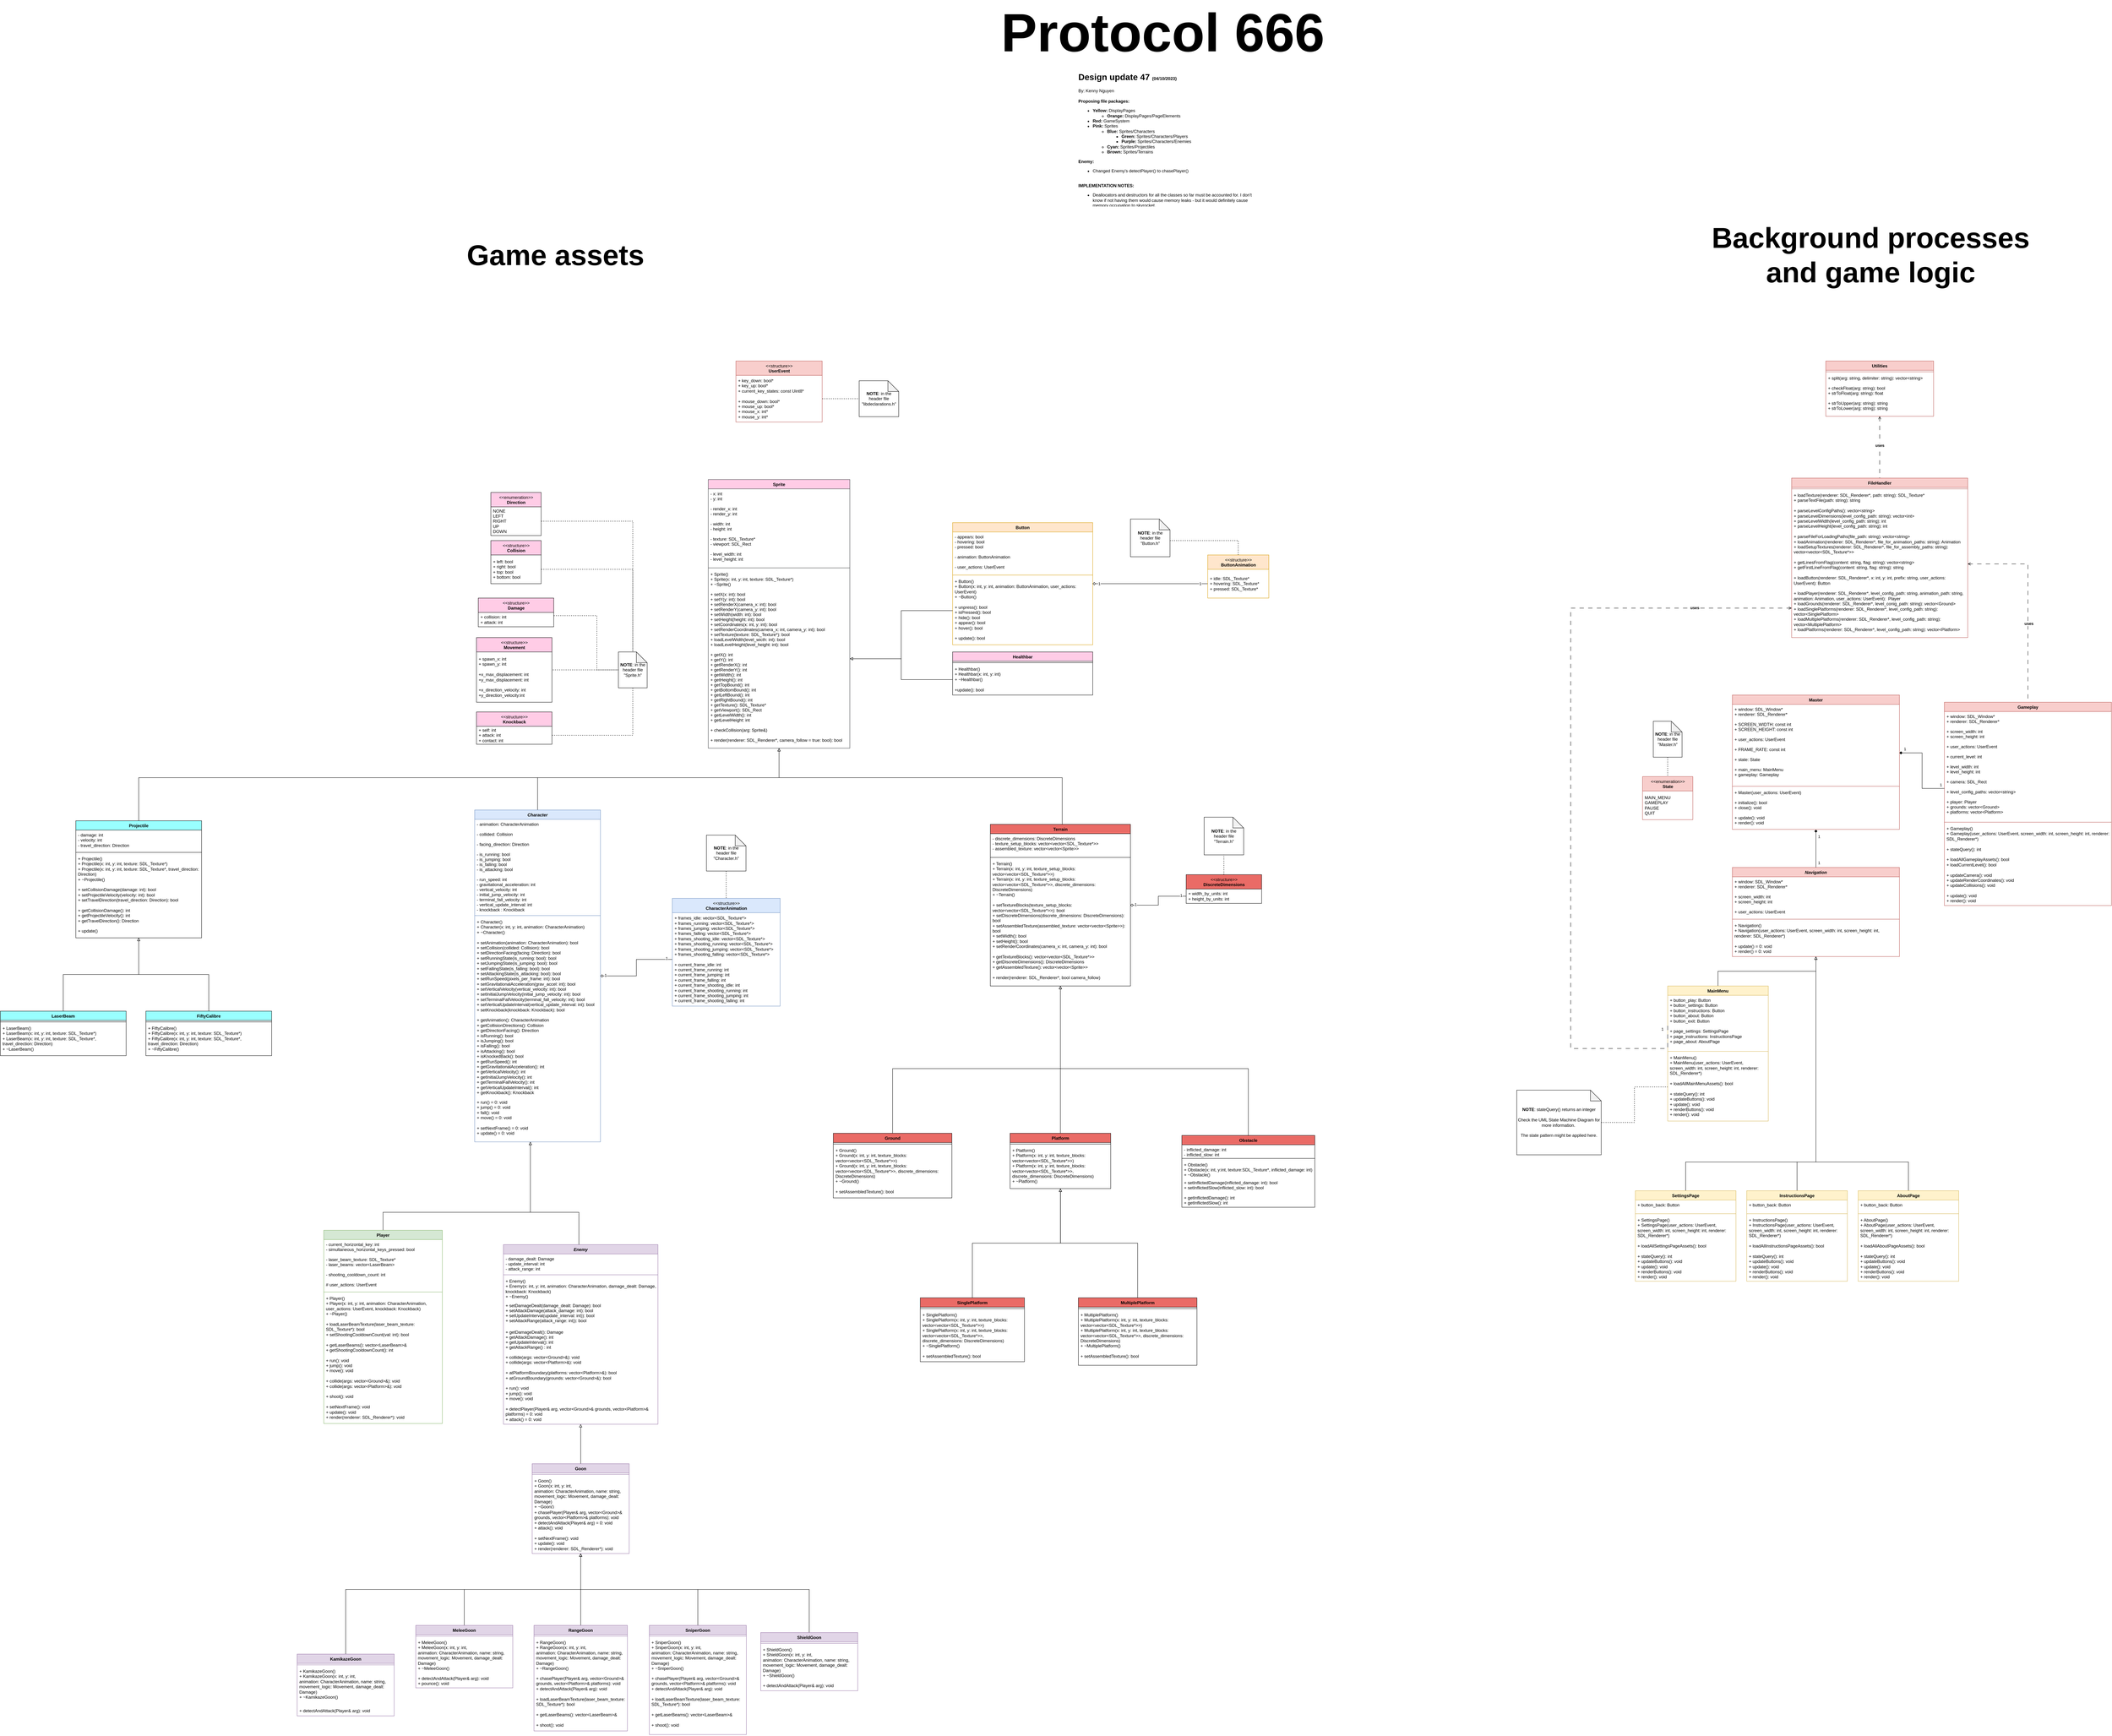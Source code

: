 <mxfile version="21.8.2" type="device">
  <diagram id="c8oBW-qjvavsfD2tW6SP" name="Page-1">
    <mxGraphModel dx="1551" dy="-801" grid="1" gridSize="10" guides="1" tooltips="1" connect="1" arrows="1" fold="1" page="1" pageScale="1" pageWidth="827" pageHeight="1169" math="0" shadow="0">
      <root>
        <mxCell id="0" />
        <mxCell id="1" parent="0" />
        <mxCell id="xrFbDY1ulE0IEn7EpgWR-1" style="edgeStyle=orthogonalEdgeStyle;rounded=0;orthogonalLoop=1;jettySize=auto;html=1;exitX=0.5;exitY=0;exitDx=0;exitDy=0;entryX=0.5;entryY=1;entryDx=0;entryDy=0;endArrow=block;endFill=0;" parent="1" source="xrFbDY1ulE0IEn7EpgWR-8" target="xrFbDY1ulE0IEn7EpgWR-3" edge="1">
          <mxGeometry relative="1" as="geometry">
            <Array as="points">
              <mxPoint x="1145" y="3610" />
              <mxPoint x="1817" y="3610" />
            </Array>
          </mxGeometry>
        </mxCell>
        <mxCell id="_eumr9OaMfdWc7wBKZ6G-8" style="edgeStyle=orthogonalEdgeStyle;rounded=0;orthogonalLoop=1;jettySize=auto;html=1;exitX=0.5;exitY=0;exitDx=0;exitDy=0;endArrow=block;endFill=0;" parent="1" source="_eumr9OaMfdWc7wBKZ6G-1" target="xrFbDY1ulE0IEn7EpgWR-3" edge="1">
          <mxGeometry relative="1" as="geometry">
            <Array as="points">
              <mxPoint x="35" y="3610" />
              <mxPoint x="1817" y="3610" />
            </Array>
          </mxGeometry>
        </mxCell>
        <mxCell id="X3__ifQOlJoH67yWw0tZ-2" style="edgeStyle=orthogonalEdgeStyle;rounded=0;orthogonalLoop=1;jettySize=auto;html=1;entryX=0.5;entryY=0;entryDx=0;entryDy=0;endArrow=none;endFill=0;startArrow=block;startFill=0;" parent="1" source="xrFbDY1ulE0IEn7EpgWR-3" target="xrFbDY1ulE0IEn7EpgWR-30" edge="1">
          <mxGeometry relative="1" as="geometry">
            <Array as="points">
              <mxPoint x="1817" y="3610" />
              <mxPoint x="2605" y="3610" />
            </Array>
          </mxGeometry>
        </mxCell>
        <mxCell id="xrFbDY1ulE0IEn7EpgWR-3" value="Sprite" style="swimlane;fontStyle=1;align=center;verticalAlign=top;childLayout=stackLayout;horizontal=1;startSize=26;horizontalStack=0;resizeParent=1;resizeParentMax=0;resizeLast=0;collapsible=1;marginBottom=0;fillColor=#FFCCE6;strokeColor=#36393d;" parent="1" vertex="1">
          <mxGeometry x="1620" y="2780" width="394" height="748" as="geometry" />
        </mxCell>
        <mxCell id="xrFbDY1ulE0IEn7EpgWR-4" value="- x: int&#xa;- y: int&#xa;&#xa;- render_x: int&#xa;- render_y: int&#xa;&#xa;- width: int&#xa;- height: int&#xa;&#xa;- texture: SDL_Texture*&#xa;- viewport: SDL_Rect&#xa;&#xa;- level_width: int&#xa;- level_height: int&#xa;" style="text;strokeColor=none;fillColor=none;align=left;verticalAlign=top;spacingLeft=4;spacingRight=4;overflow=hidden;rotatable=0;points=[[0,0.5],[1,0.5]];portConstraint=eastwest;" parent="xrFbDY1ulE0IEn7EpgWR-3" vertex="1">
          <mxGeometry y="26" width="394" height="216" as="geometry" />
        </mxCell>
        <mxCell id="xrFbDY1ulE0IEn7EpgWR-5" value="" style="line;strokeWidth=1;fillColor=none;align=left;verticalAlign=middle;spacingTop=-1;spacingLeft=3;spacingRight=3;rotatable=0;labelPosition=right;points=[];portConstraint=eastwest;strokeColor=inherit;" parent="xrFbDY1ulE0IEn7EpgWR-3" vertex="1">
          <mxGeometry y="242" width="394" height="8" as="geometry" />
        </mxCell>
        <mxCell id="xrFbDY1ulE0IEn7EpgWR-6" value="+ Sprite()&#xa;+ Sprite(x: int, y: int, texture: SDL_Texture*)&#xa;+ ~Sprite()&#xa;&#xa;+ setX(x: int): bool&#xa;+ setY(y: int): bool&#xa;+ setRenderX(camera_x: int): bool&#xa;+ setRenderY(camera_y: int): bool&#xa;+ setWidth(width: int): bool&#xa;+ setHeight(height: int): bool&#xa;+ setCoordinates(x: int, y: int): bool&#xa;+ setRenderCoordinates(camera_x: int, camera_y: int): bool&#xa;+ setTexture(texture: SDL_Texture*): bool&#xa;+ loadLevelWidth(level_wicth: int): bool&#xa;+ loadLevelHeight(level_height: int): bool&#xa;&#xa;+ getX(): int&#xa;+ getY(): int&#xa;+ getRenderX(): int&#xa;+ getRenderY(): int&#xa;+ getWidth(): int&#xa;+ getHeight(): int&#xa;+ getTopBound(): int&#xa;+ getBottomBound(): int&#xa;+ getLeftBound(): int&#xa;+ getRightBound(): int&#xa;+ getTexture(): SDL_Texture*&#xa;+ getViewport(): SDL_Rect&#xa;+ getLevelWidth(): int&#xa;+ getLevelHeight: int&#xa;&#xa;+ checkCollision(arg: Sprite&amp;)&#xa;&#xa;+ render(renderer: SDL_Renderer*, camera_follow = true: bool): bool" style="text;strokeColor=none;fillColor=none;align=left;verticalAlign=top;spacingLeft=4;spacingRight=4;overflow=hidden;rotatable=0;points=[[0,0.5],[1,0.5]];portConstraint=eastwest;" parent="xrFbDY1ulE0IEn7EpgWR-3" vertex="1">
          <mxGeometry y="250" width="394" height="498" as="geometry" />
        </mxCell>
        <mxCell id="xrFbDY1ulE0IEn7EpgWR-7" style="edgeStyle=orthogonalEdgeStyle;rounded=0;orthogonalLoop=1;jettySize=auto;html=1;exitX=0.5;exitY=0;exitDx=0;exitDy=0;endArrow=block;endFill=0;" parent="1" source="xrFbDY1ulE0IEn7EpgWR-14" target="xrFbDY1ulE0IEn7EpgWR-8" edge="1">
          <mxGeometry relative="1" as="geometry">
            <Array as="points">
              <mxPoint x="715" y="4820" />
              <mxPoint x="1125" y="4820" />
            </Array>
            <mxPoint x="930" y="4680" as="sourcePoint" />
          </mxGeometry>
        </mxCell>
        <mxCell id="rHJlb6HxjNZ4FKYGz4qk-4" style="edgeStyle=orthogonalEdgeStyle;rounded=0;orthogonalLoop=1;jettySize=auto;html=1;entryX=0;entryY=0.5;entryDx=0;entryDy=0;endArrow=none;endFill=0;startArrow=diamond;startFill=0;" parent="1" source="xrFbDY1ulE0IEn7EpgWR-8" target="xrFbDY1ulE0IEn7EpgWR-62" edge="1">
          <mxGeometry relative="1" as="geometry" />
        </mxCell>
        <mxCell id="rHJlb6HxjNZ4FKYGz4qk-5" value="1" style="edgeLabel;html=1;align=center;verticalAlign=middle;resizable=0;points=[];" parent="rHJlb6HxjNZ4FKYGz4qk-4" vertex="1" connectable="0">
          <mxGeometry x="0.87" y="4" relative="1" as="geometry">
            <mxPoint y="1" as="offset" />
          </mxGeometry>
        </mxCell>
        <mxCell id="rHJlb6HxjNZ4FKYGz4qk-6" value="1" style="edgeLabel;html=1;align=center;verticalAlign=middle;resizable=0;points=[];" parent="rHJlb6HxjNZ4FKYGz4qk-4" vertex="1" connectable="0">
          <mxGeometry x="-0.886" y="3" relative="1" as="geometry">
            <mxPoint y="1" as="offset" />
          </mxGeometry>
        </mxCell>
        <mxCell id="xrFbDY1ulE0IEn7EpgWR-8" value="Character" style="swimlane;fontStyle=3;align=center;verticalAlign=top;childLayout=stackLayout;horizontal=1;startSize=26;horizontalStack=0;resizeParent=1;resizeParentMax=0;resizeLast=0;collapsible=1;marginBottom=0;fillColor=#dae8fc;strokeColor=#6c8ebf;" parent="1" vertex="1">
          <mxGeometry x="970" y="3700" width="350" height="924" as="geometry" />
        </mxCell>
        <mxCell id="xrFbDY1ulE0IEn7EpgWR-9" value="- animation: CharacterAnimation&#xa;&#xa;- collided: Collision&#xa;&#xa;- facing_direction: Direction&#xa;&#xa;- is_running: bool&#xa;- is_jumping: bool&#xa;- is_falling: bool&#xa;- is_attacking: bool&#xa;&#xa;- run_speed: int&#xa;- gravitational_acceleration: int&#xa;- vertical_velocity: int&#xa;- initial_jump_velocity: int&#xa;- terminal_fall_velocity: int&#xa;- vertical_update_interval: int&#xa;- knockback : Knockback" style="text;strokeColor=none;fillColor=none;align=left;verticalAlign=top;spacingLeft=4;spacingRight=4;overflow=hidden;rotatable=0;points=[[0,0.5],[1,0.5]];portConstraint=eastwest;" parent="xrFbDY1ulE0IEn7EpgWR-8" vertex="1">
          <mxGeometry y="26" width="350" height="264" as="geometry" />
        </mxCell>
        <mxCell id="xrFbDY1ulE0IEn7EpgWR-10" value="" style="line;strokeWidth=1;fillColor=none;align=left;verticalAlign=middle;spacingTop=-1;spacingLeft=3;spacingRight=3;rotatable=0;labelPosition=right;points=[];portConstraint=eastwest;strokeColor=inherit;" parent="xrFbDY1ulE0IEn7EpgWR-8" vertex="1">
          <mxGeometry y="290" width="350" height="8" as="geometry" />
        </mxCell>
        <mxCell id="xrFbDY1ulE0IEn7EpgWR-11" value="+ Character()&#xa;+ Character(x: int, y: int, animation: CharacterAnimation)&#xa;+ ~Character()&#xa;&#xa;+ setAnimation(animation: CharacterAnimation): bool&#xa;+ setCollision(collided: Collision): bool&#xa;+ setDirectionFacing(facing: Direction): bool&#xa;+ setRunningState(is_running: bool): bool&#xa;+ setJumpingState(is_jumping: bool): bool&#xa;+ setFallingState(is_falling: bool): bool&#xa;+ setAttackingState(is_attacking: bool): bool&#xa;+ setRunSpeed(pixels_per_frame: int): bool&#xa;+ setGravitationalAcceleration(grav_accel: int): bool&#xa;+ setVerticalVelocity(vertical_velocity: int): bool&#xa;+ setInitialJumpVelocity(initial_jump_velocity: int): bool&#xa;+ setTerminalFallVelocity(terminal_fall_velocity: int): bool&#xa;+ setVerticalUpdateInterval(vertical_update_interval: int): bool&#xa;+ setKnockback(knockback: Knockback): bool&#xa;&#xa;+ getAnimation(): CharacterAnimation&#xa;+ getCollisionDirections(): Collision&#xa;+ getDirectionFacing(): Direction&#xa;+ isRunning(): bool&#xa;+ isJumping(): bool&#xa;+ isFalling(): bool&#xa;+ isAttacking(): bool&#xa;+ isKnockedBack(): bool&#xa;+ getRunSpeed(): int&#xa;+ getGravitationalAcceleration(): int&#xa;+ getVerticalVelocity(): int&#xa;+ getInitialJumpVelocity(): int&#xa;+ getTerminalFallVelocity(): int&#xa;+ getVerticalUpdateInterval(): int&#xa;+ getKnockback(): Knockback" style="text;strokeColor=none;fillColor=none;align=left;verticalAlign=top;spacingLeft=4;spacingRight=4;overflow=hidden;rotatable=0;points=[[0,0.5],[1,0.5]];portConstraint=eastwest;whiteSpace=wrap;fontStyle=0" parent="xrFbDY1ulE0IEn7EpgWR-8" vertex="1">
          <mxGeometry y="298" width="350" height="502" as="geometry" />
        </mxCell>
        <mxCell id="xrFbDY1ulE0IEn7EpgWR-12" value="+ run() = 0: void&#xa;+ jump() = 0: void&#xa;+ fall(): void&#xa;+ move() = 0: void&#xa;&#xa;+ setNextFrame() = 0: void&#xa;+ update() = 0: void" style="text;strokeColor=none;fillColor=none;align=left;verticalAlign=top;spacingLeft=4;spacingRight=4;overflow=hidden;rotatable=0;points=[[0,0.5],[1,0.5]];portConstraint=eastwest;whiteSpace=wrap;fontStyle=0" parent="xrFbDY1ulE0IEn7EpgWR-8" vertex="1">
          <mxGeometry y="800" width="350" height="124" as="geometry" />
        </mxCell>
        <mxCell id="xrFbDY1ulE0IEn7EpgWR-13" style="edgeStyle=orthogonalEdgeStyle;rounded=0;orthogonalLoop=1;jettySize=auto;html=1;exitX=0.5;exitY=0;exitDx=0;exitDy=0;endArrow=block;endFill=0;" parent="1" source="xrFbDY1ulE0IEn7EpgWR-21" target="xrFbDY1ulE0IEn7EpgWR-8" edge="1">
          <mxGeometry relative="1" as="geometry">
            <Array as="points">
              <mxPoint x="1260" y="4820" />
              <mxPoint x="1125" y="4820" />
            </Array>
          </mxGeometry>
        </mxCell>
        <mxCell id="xrFbDY1ulE0IEn7EpgWR-14" value="Player" style="swimlane;fontStyle=1;align=center;verticalAlign=top;childLayout=stackLayout;horizontal=1;startSize=26;horizontalStack=0;resizeParent=1;resizeParentMax=0;resizeLast=0;collapsible=1;marginBottom=0;whiteSpace=wrap;fillColor=#d5e8d4;strokeColor=#82b366;" parent="1" vertex="1">
          <mxGeometry x="550" y="4870" width="330" height="538" as="geometry" />
        </mxCell>
        <mxCell id="xrFbDY1ulE0IEn7EpgWR-15" value="- current_horizontal_key: int&#xa;- simultaneous_horizontal_keys_pressed: bool&#xa;&#xa;- laser_beam_texture: SDL_Texture*&#xa;- laser_beams: vector&lt;LaserBeam&gt;&#xa;&#xa;- shooting_cooldown_count: int&#xa;&#xa;# user_actions: UserEvent" style="text;strokeColor=none;fillColor=none;align=left;verticalAlign=top;spacingLeft=4;spacingRight=4;overflow=hidden;rotatable=0;points=[[0,0.5],[1,0.5]];portConstraint=eastwest;" parent="xrFbDY1ulE0IEn7EpgWR-14" vertex="1">
          <mxGeometry y="26" width="330" height="142" as="geometry" />
        </mxCell>
        <mxCell id="xrFbDY1ulE0IEn7EpgWR-16" value="" style="line;strokeWidth=1;fillColor=none;align=left;verticalAlign=middle;spacingTop=-1;spacingLeft=3;spacingRight=3;rotatable=0;labelPosition=right;points=[];portConstraint=eastwest;strokeColor=inherit;" parent="xrFbDY1ulE0IEn7EpgWR-14" vertex="1">
          <mxGeometry y="168" width="330" height="8" as="geometry" />
        </mxCell>
        <mxCell id="xrFbDY1ulE0IEn7EpgWR-17" value="+ Player()&#xa;+ Player(x: int, y: int, animation: CharacterAnimation, user_actions: UserEvent, knockback: Knockback)&#xa;+ ~Player()&#xa;&#xa;+ loadLaserBeamTexture(laser_beam_texture: SDL_Texture*): bool&#xa;+ setShootingCooldownCount(val: int): bool&#xa;&#xa;+ getLaserBeams(): vector&lt;LaserBeam&gt;&amp;&#xa;+ getShootingCooldownCount(): int&#xa;&#xa;+ run(): void&#xa;+ jump(): void&#xa;+ move(): void&#xa;&#xa;+ collide(args: vector&lt;Ground&gt;&amp;): void&#xa;+ collide(args: vector&lt;Platform&gt;&amp;): void&#xa;&#xa;+ shoot(): void&#xa;&#xa;+ setNextFrame(): void&#xa;+ update(): void&#xa;+ render(renderer: SDL_Renderer*): void" style="text;strokeColor=none;fillColor=none;align=left;verticalAlign=top;spacingLeft=4;spacingRight=4;overflow=hidden;rotatable=0;points=[[0,0.5],[1,0.5]];portConstraint=eastwest;whiteSpace=wrap;fontStyle=0" parent="xrFbDY1ulE0IEn7EpgWR-14" vertex="1">
          <mxGeometry y="176" width="330" height="362" as="geometry" />
        </mxCell>
        <mxCell id="_eumr9OaMfdWc7wBKZ6G-66" style="edgeStyle=orthogonalEdgeStyle;rounded=0;orthogonalLoop=1;jettySize=auto;html=1;endArrow=block;endFill=0;exitX=0.5;exitY=0;exitDx=0;exitDy=0;" parent="1" source="a6dslvJ8g0uNkc3i4jEf-1" target="xrFbDY1ulE0IEn7EpgWR-21" edge="1">
          <mxGeometry relative="1" as="geometry">
            <Array as="points" />
            <mxPoint x="1265" y="5520" as="sourcePoint" />
          </mxGeometry>
        </mxCell>
        <mxCell id="xrFbDY1ulE0IEn7EpgWR-21" value="Enemy" style="swimlane;fontStyle=3;align=center;verticalAlign=top;childLayout=stackLayout;horizontal=1;startSize=26;horizontalStack=0;resizeParent=1;resizeParentMax=0;resizeLast=0;collapsible=1;marginBottom=0;fillColor=#e1d5e7;strokeColor=#9673a6;" parent="1" vertex="1">
          <mxGeometry x="1050" y="4910" width="430" height="500" as="geometry" />
        </mxCell>
        <mxCell id="xrFbDY1ulE0IEn7EpgWR-22" value="- damage_dealt: Damage&#xa;- update_interval: int&#xa;- attack_range: int" style="text;strokeColor=none;fillColor=none;align=left;verticalAlign=top;spacingLeft=4;spacingRight=4;overflow=hidden;rotatable=0;points=[[0,0.5],[1,0.5]];portConstraint=eastwest;" parent="xrFbDY1ulE0IEn7EpgWR-21" vertex="1">
          <mxGeometry y="26" width="430" height="54" as="geometry" />
        </mxCell>
        <mxCell id="xrFbDY1ulE0IEn7EpgWR-23" value="" style="line;strokeWidth=1;fillColor=none;align=left;verticalAlign=middle;spacingTop=-1;spacingLeft=3;spacingRight=3;rotatable=0;labelPosition=right;points=[];portConstraint=eastwest;strokeColor=inherit;" parent="xrFbDY1ulE0IEn7EpgWR-21" vertex="1">
          <mxGeometry y="80" width="430" height="8" as="geometry" />
        </mxCell>
        <mxCell id="xrFbDY1ulE0IEn7EpgWR-24" value="+ Enemy()&#xa;+ Enemy(x: int, y: int, animation: CharacterAnimation, damage_dealt: Damage, knockback: Knockback)&#xa;+ ~Enemy()" style="text;strokeColor=none;fillColor=none;align=left;verticalAlign=top;spacingLeft=4;spacingRight=4;overflow=hidden;rotatable=0;points=[[0,0.5],[1,0.5]];portConstraint=eastwest;whiteSpace=wrap;" parent="xrFbDY1ulE0IEn7EpgWR-21" vertex="1">
          <mxGeometry y="88" width="430" height="68" as="geometry" />
        </mxCell>
        <mxCell id="xrFbDY1ulE0IEn7EpgWR-26" value="+ setDamageDealt(damage_dealt: Damage): bool&#xa;+ setAttackDamage(attack_damage: int): bool&#xa;+ setUpdateInterval(update_interval: int)): bool&#xa;+ setAttackRange(attack_range: int)): bool" style="text;strokeColor=none;fillColor=none;align=left;verticalAlign=top;spacingLeft=4;spacingRight=4;overflow=hidden;rotatable=0;points=[[0,0.5],[1,0.5]];portConstraint=eastwest;" parent="xrFbDY1ulE0IEn7EpgWR-21" vertex="1">
          <mxGeometry y="156" width="430" height="74" as="geometry" />
        </mxCell>
        <mxCell id="xrFbDY1ulE0IEn7EpgWR-27" value="+ getDamageDealt(): Damage&#xa;+ getAttackDamage(): int&#xa;+ getUpdateInterval(): int&#xa;+ getAttackRange() : int" style="text;strokeColor=none;fillColor=none;align=left;verticalAlign=top;spacingLeft=4;spacingRight=4;overflow=hidden;rotatable=0;points=[[0,0.5],[1,0.5]];portConstraint=eastwest;" parent="xrFbDY1ulE0IEn7EpgWR-21" vertex="1">
          <mxGeometry y="230" width="430" height="70" as="geometry" />
        </mxCell>
        <mxCell id="xrFbDY1ulE0IEn7EpgWR-25" value="+ collide(args: vector&lt;Ground&gt;&amp;): void&#xa;+ collide(args: vector&lt;Platform&gt;&amp;): void&#xa;&#xa;+ atPlatformBoundary(platforms: vector&lt;Platform&gt;&amp;): bool&#xa;+ atGroundBoundary(grounds: vector&lt;Ground&gt;&amp;): bool&#xa;&#xa;+ run(): void&#xa;+ jump(): void&#xa;+ move(): void&#xa;&#xa;+ detectPlayer(Player&amp; arg, vector&lt;Ground&gt;&amp; grounds, vector&lt;Platform&gt;&amp; platforms) = 0: void&#xa;+ attack() = 0: void" style="text;strokeColor=none;fillColor=none;align=left;verticalAlign=top;spacingLeft=4;spacingRight=4;overflow=hidden;rotatable=0;points=[[0,0.5],[1,0.5]];portConstraint=eastwest;whiteSpace=wrap;" parent="xrFbDY1ulE0IEn7EpgWR-21" vertex="1">
          <mxGeometry y="300" width="430" height="200" as="geometry" />
        </mxCell>
        <mxCell id="X3__ifQOlJoH67yWw0tZ-3" style="edgeStyle=orthogonalEdgeStyle;rounded=0;orthogonalLoop=1;jettySize=auto;html=1;entryX=0.5;entryY=0;entryDx=0;entryDy=0;endArrow=none;endFill=0;startArrow=block;startFill=0;" parent="1" source="xrFbDY1ulE0IEn7EpgWR-30" target="xrFbDY1ulE0IEn7EpgWR-69" edge="1">
          <mxGeometry relative="1" as="geometry" />
        </mxCell>
        <mxCell id="X3__ifQOlJoH67yWw0tZ-4" style="edgeStyle=orthogonalEdgeStyle;rounded=0;orthogonalLoop=1;jettySize=auto;html=1;entryX=0.5;entryY=0;entryDx=0;entryDy=0;startArrow=block;startFill=0;endArrow=none;endFill=0;" parent="1" source="xrFbDY1ulE0IEn7EpgWR-30" target="xrFbDY1ulE0IEn7EpgWR-90" edge="1">
          <mxGeometry relative="1" as="geometry">
            <Array as="points">
              <mxPoint x="2600" y="4420" />
              <mxPoint x="2133" y="4420" />
            </Array>
          </mxGeometry>
        </mxCell>
        <mxCell id="X3__ifQOlJoH67yWw0tZ-6" style="edgeStyle=orthogonalEdgeStyle;rounded=0;orthogonalLoop=1;jettySize=auto;html=1;entryX=0.5;entryY=0;entryDx=0;entryDy=0;endArrow=none;endFill=0;startArrow=block;startFill=0;" parent="1" source="xrFbDY1ulE0IEn7EpgWR-30" target="xrFbDY1ulE0IEn7EpgWR-83" edge="1">
          <mxGeometry relative="1" as="geometry">
            <Array as="points">
              <mxPoint x="2600" y="4420" />
              <mxPoint x="3123" y="4420" />
            </Array>
          </mxGeometry>
        </mxCell>
        <mxCell id="rHJlb6HxjNZ4FKYGz4qk-10" style="edgeStyle=orthogonalEdgeStyle;rounded=0;orthogonalLoop=1;jettySize=auto;html=1;entryX=0;entryY=0.5;entryDx=0;entryDy=0;endArrow=none;endFill=0;startArrow=diamond;startFill=0;" parent="1" source="xrFbDY1ulE0IEn7EpgWR-30" target="xrFbDY1ulE0IEn7EpgWR-100" edge="1">
          <mxGeometry relative="1" as="geometry" />
        </mxCell>
        <mxCell id="rHJlb6HxjNZ4FKYGz4qk-11" value="1" style="edgeLabel;html=1;align=center;verticalAlign=middle;resizable=0;points=[];" parent="rHJlb6HxjNZ4FKYGz4qk-10" vertex="1" connectable="0">
          <mxGeometry x="0.844" y="2" relative="1" as="geometry">
            <mxPoint as="offset" />
          </mxGeometry>
        </mxCell>
        <mxCell id="rHJlb6HxjNZ4FKYGz4qk-12" value="1" style="edgeLabel;html=1;align=center;verticalAlign=middle;resizable=0;points=[];" parent="rHJlb6HxjNZ4FKYGz4qk-10" vertex="1" connectable="0">
          <mxGeometry x="-0.844" y="2" relative="1" as="geometry">
            <mxPoint as="offset" />
          </mxGeometry>
        </mxCell>
        <mxCell id="xrFbDY1ulE0IEn7EpgWR-30" value="Terrain" style="swimlane;fontStyle=1;align=center;verticalAlign=top;childLayout=stackLayout;horizontal=1;startSize=26;horizontalStack=0;resizeParent=1;resizeParentMax=0;resizeLast=0;collapsible=1;marginBottom=0;fillColor=#EA6B66;" parent="1" vertex="1">
          <mxGeometry x="2405" y="3740" width="390" height="450" as="geometry" />
        </mxCell>
        <mxCell id="xrFbDY1ulE0IEn7EpgWR-31" value="- discrete_dimensions: DiscreteDimensions&#xa;- texture_setup_blocks: vector&lt;vector&lt;SDL_Texture*&gt;&gt;&#xa;- assembled_texture: vector&lt;vector&lt;Sprite&gt;&gt;&#xa;" style="text;strokeColor=none;fillColor=none;align=left;verticalAlign=top;spacingLeft=4;spacingRight=4;overflow=hidden;rotatable=0;points=[[0,0.5],[1,0.5]];portConstraint=eastwest;" parent="xrFbDY1ulE0IEn7EpgWR-30" vertex="1">
          <mxGeometry y="26" width="390" height="62" as="geometry" />
        </mxCell>
        <mxCell id="xrFbDY1ulE0IEn7EpgWR-32" value="" style="line;strokeWidth=1;fillColor=none;align=left;verticalAlign=middle;spacingTop=-1;spacingLeft=3;spacingRight=3;rotatable=0;labelPosition=right;points=[];portConstraint=eastwest;strokeColor=inherit;" parent="xrFbDY1ulE0IEn7EpgWR-30" vertex="1">
          <mxGeometry y="88" width="390" height="8" as="geometry" />
        </mxCell>
        <mxCell id="xrFbDY1ulE0IEn7EpgWR-33" value="+ Terrain()&#xa;+ Terrain(x: int, y: int, texture_setup_blocks: vector&lt;vector&lt;SDL_Texture*&gt;&gt;)&#xa;+ Terrain(x: int, y: int, texture_setup_blocks: vector&lt;vector&lt;SDL_Texture*&gt;&gt;, discrete_dimensions: DiscreteDimensions)&#xa;+ ~Terrain()&#xa;&#xa;+ setTextureBlocks(texture_setup_blocks: vector&lt;vector&lt;SDL_Texture*&gt;&gt;): bool&#xa;+ setDiscreteDimensions(discrete_dimensions: DiscreteDimensions): bool&#xa;+ setAssembledTexture(assembled_texture: vector&lt;vector&lt;Sprite&gt;&gt;): bool&#xa;+ setWidth(): bool&#xa;+ setHeight(): bool&#xa;+ setRenderCoordinates(camera_x: int, camera_y: int): bool&#xa;&#xa;+ getTextureBlocks(): vector&lt;vector&lt;SDL_Texture*&gt;&gt;&#xa;+ getDiscreteDimensions(): DiscreteDimensions&#xa;+ getAssembledTexture(): vector&lt;vector&lt;Sprite&gt;&gt;&#xa;&#xa;+ render(renderer: SDL_Renderer*, bool camera_follow)&#xa;" style="text;strokeColor=none;fillColor=none;align=left;verticalAlign=top;spacingLeft=4;spacingRight=4;overflow=hidden;rotatable=0;points=[[0,0.5],[1,0.5]];portConstraint=eastwest;whiteSpace=wrap;" parent="xrFbDY1ulE0IEn7EpgWR-30" vertex="1">
          <mxGeometry y="96" width="390" height="354" as="geometry" />
        </mxCell>
        <mxCell id="xrFbDY1ulE0IEn7EpgWR-46" value="FileHandler" style="swimlane;fontStyle=1;align=center;verticalAlign=top;childLayout=stackLayout;horizontal=1;startSize=26;horizontalStack=0;resizeParent=1;resizeParentMax=0;resizeLast=0;collapsible=1;marginBottom=0;whiteSpace=wrap;fillColor=#f8cecc;strokeColor=#b85450;" parent="1" vertex="1">
          <mxGeometry x="4635" y="2776" width="490" height="444" as="geometry" />
        </mxCell>
        <mxCell id="xrFbDY1ulE0IEn7EpgWR-47" value="" style="line;strokeWidth=1;fillColor=none;align=left;verticalAlign=middle;spacingTop=-1;spacingLeft=3;spacingRight=3;rotatable=0;labelPosition=right;points=[];portConstraint=eastwest;strokeColor=inherit;" parent="xrFbDY1ulE0IEn7EpgWR-46" vertex="1">
          <mxGeometry y="26" width="490" height="8" as="geometry" />
        </mxCell>
        <mxCell id="xrFbDY1ulE0IEn7EpgWR-48" value="+ loadTexture(renderer: SDL_Renderer*, path: string): SDL_Texture*&#xa;+ parseTextFile(path: string): string&#xa;&#xa;+ parseLevelConfigPaths(): vector&lt;string&gt;&#xa;+ parseLevelDimensions(level_config_path: string): vector&lt;int&gt;&#xa;+ parseLevelWidth(level_config_path: string): int&#xa;+ parseLevelHeight(level_config_path: string): int&#xa;&#xa;+ parseFileForLoadingPaths(file_path: string): vector&lt;string&gt;&#xa;+ loadAnimation(renderer: SDL_Renderer*, file_for_animation_paths: string): Animation&#xa;+ loadSetupTextures(renderer: SDL_Renderer*, file_for_assembly_paths: string): vector&lt;vector&lt;SDL_Texture*&gt;&gt;&#xa;&#xa;+ getLinesFromFlag(content: string, flag: string): vector&lt;string&gt;&#xa;+ getFirstLineFromFlag(content: string, flag: string): string&#xa;&#xa;+ loadButton(renderer: SDL_Renderer*, x: int, y: int, prefix: string, user_actions: UserEvent): Button&#xa;&#xa;+ loadPlayer(renderer: SDL_Renderer*, level_config_path: string, animation_path: string, animation: Animation, user_actions: UserEvent):  Player&#xa;+ loadGrounds(renderer: SDL_Renderer*, level_conig_path: string): vector&lt;Ground&gt;&#xa;+ loadSinglePlatforms(renderer: SDL_Renderer*, level_config_path: string): vector&lt;SinglePlatform&gt;&#xa;+ loadMultiplePlatforms(renderer: SDL_Renderer*, level_config_path: string): vector&lt;MultiplePlatform&gt;&#xa;+ loadPlatforms(renderer: SDL_Renderer*, level_config_path: string): vector&lt;Platform&gt;" style="text;strokeColor=none;fillColor=none;align=left;verticalAlign=top;spacingLeft=4;spacingRight=4;overflow=hidden;rotatable=0;points=[[0,0.5],[1,0.5]];portConstraint=eastwest;whiteSpace=wrap;" parent="xrFbDY1ulE0IEn7EpgWR-46" vertex="1">
          <mxGeometry y="34" width="490" height="410" as="geometry" />
        </mxCell>
        <mxCell id="xrFbDY1ulE0IEn7EpgWR-49" value="Master" style="swimlane;fontStyle=1;align=center;verticalAlign=top;childLayout=stackLayout;horizontal=1;startSize=26;horizontalStack=0;resizeParent=1;resizeParentMax=0;resizeLast=0;collapsible=1;marginBottom=0;fillColor=#f8cecc;strokeColor=#b85450;" parent="1" vertex="1">
          <mxGeometry x="4470" y="3380" width="465" height="374" as="geometry" />
        </mxCell>
        <mxCell id="xrFbDY1ulE0IEn7EpgWR-50" value="+ window: SDL_Window*&#xa;+ renderer: SDL_Renderer*&#xa;&#xa;+ SCREEN_WIDTH: const int&#xa;+ SCREEN_HEIGHT: const int&#xa;&#xa;+ user_actions: UserEvent&#xa;&#xa;+ FRAME_RATE: const int&#xa;&#xa;+ state: State&#xa;&#xa;+ main_menu: MainMenu&#xa;+ gameplay: Gameplay&#xa;" style="text;strokeColor=none;fillColor=none;align=left;verticalAlign=top;spacingLeft=4;spacingRight=4;overflow=hidden;rotatable=0;points=[[0,0.5],[1,0.5]];portConstraint=eastwest;" parent="xrFbDY1ulE0IEn7EpgWR-49" vertex="1">
          <mxGeometry y="26" width="465" height="224" as="geometry" />
        </mxCell>
        <mxCell id="xrFbDY1ulE0IEn7EpgWR-51" value="" style="line;strokeWidth=1;fillColor=none;align=left;verticalAlign=middle;spacingTop=-1;spacingLeft=3;spacingRight=3;rotatable=0;labelPosition=right;points=[];portConstraint=eastwest;strokeColor=inherit;" parent="xrFbDY1ulE0IEn7EpgWR-49" vertex="1">
          <mxGeometry y="250" width="465" height="8" as="geometry" />
        </mxCell>
        <mxCell id="xrFbDY1ulE0IEn7EpgWR-52" value="+ Master(user_actions: UserEvent)&#xa;&#xa;+ initialize(): bool&#xa;+ close(): void&#xa;&#xa;+ update(): void&#xa;+ render(): void" style="text;strokeColor=none;fillColor=none;align=left;verticalAlign=top;spacingLeft=4;spacingRight=4;overflow=hidden;rotatable=0;points=[[0,0.5],[1,0.5]];portConstraint=eastwest;" parent="xrFbDY1ulE0IEn7EpgWR-49" vertex="1">
          <mxGeometry y="258" width="465" height="116" as="geometry" />
        </mxCell>
        <mxCell id="hQDoFeYBahZATQD71TL4-30" style="edgeStyle=orthogonalEdgeStyle;rounded=0;orthogonalLoop=1;jettySize=auto;html=1;entryX=0.5;entryY=0;entryDx=0;entryDy=0;endArrow=none;endFill=0;dashed=1;dashPattern=12 12;startArrow=open;startFill=0;" parent="1" source="xrFbDY1ulE0IEn7EpgWR-53" target="xrFbDY1ulE0IEn7EpgWR-46" edge="1">
          <mxGeometry relative="1" as="geometry" />
        </mxCell>
        <mxCell id="rHJlb6HxjNZ4FKYGz4qk-14" value="&lt;b&gt;uses&lt;/b&gt;" style="edgeLabel;html=1;align=center;verticalAlign=middle;resizable=0;points=[];" parent="hQDoFeYBahZATQD71TL4-30" vertex="1" connectable="0">
          <mxGeometry x="-0.076" relative="1" as="geometry">
            <mxPoint y="1" as="offset" />
          </mxGeometry>
        </mxCell>
        <mxCell id="xrFbDY1ulE0IEn7EpgWR-53" value="Utilities" style="swimlane;fontStyle=1;align=center;verticalAlign=top;childLayout=stackLayout;horizontal=1;startSize=26;horizontalStack=0;resizeParent=1;resizeParentMax=0;resizeLast=0;collapsible=1;marginBottom=0;fillColor=#f8cecc;strokeColor=#b85450;" parent="1" vertex="1">
          <mxGeometry x="4730" y="2450" width="300" height="154" as="geometry" />
        </mxCell>
        <mxCell id="xrFbDY1ulE0IEn7EpgWR-54" value="" style="line;strokeWidth=1;fillColor=none;align=left;verticalAlign=middle;spacingTop=-1;spacingLeft=3;spacingRight=3;rotatable=0;labelPosition=right;points=[];portConstraint=eastwest;strokeColor=inherit;" parent="xrFbDY1ulE0IEn7EpgWR-53" vertex="1">
          <mxGeometry y="26" width="300" height="8" as="geometry" />
        </mxCell>
        <mxCell id="xrFbDY1ulE0IEn7EpgWR-55" value="+ split(arg: string, delimiter: string): vector&lt;string&gt; &#xa;&#xa;+ checkFloat(arg: string): bool&#xa;+ strToFloat(arg: string): float&#xa;&#xa;+ strToUpper(arg: string): string&#xa;+ strToLower(arg: string): string" style="text;strokeColor=none;fillColor=none;align=left;verticalAlign=top;spacingLeft=4;spacingRight=4;overflow=hidden;rotatable=0;points=[[0,0.5],[1,0.5]];portConstraint=eastwest;" parent="xrFbDY1ulE0IEn7EpgWR-53" vertex="1">
          <mxGeometry y="34" width="300" height="120" as="geometry" />
        </mxCell>
        <mxCell id="xrFbDY1ulE0IEn7EpgWR-56" value="&lt;h1 style=&quot;border-color: var(--border-color);&quot;&gt;Design update 47&amp;nbsp;&lt;font style=&quot;border-color: var(--border-color); font-size: 12px;&quot;&gt;(04/10/2023)&lt;/font&gt;&lt;/h1&gt;&lt;h1&gt;&lt;div style=&quot;border-color: var(--border-color); font-size: 12px; font-weight: 400;&quot;&gt;&lt;span style=&quot;border-color: var(--border-color);&quot;&gt;By: Kenny Nguyen&lt;/span&gt;&lt;/div&gt;&lt;div style=&quot;border-color: var(--border-color); font-size: 12px; font-weight: 400;&quot;&gt;&lt;br style=&quot;border-color: var(--border-color);&quot;&gt;&lt;/div&gt;&lt;div style=&quot;border-color: var(--border-color); font-size: 12px; font-weight: 400;&quot;&gt;&lt;b style=&quot;border-color: var(--border-color);&quot;&gt;Proposing file packages:&lt;/b&gt;&lt;/div&gt;&lt;div style=&quot;border-color: var(--border-color); font-size: 12px;&quot;&gt;&lt;ul style=&quot;font-weight: 400; border-color: var(--border-color);&quot;&gt;&lt;li style=&quot;border-color: var(--border-color);&quot;&gt;&lt;b style=&quot;border-color: var(--border-color);&quot;&gt;Yellow:&lt;/b&gt;&amp;nbsp;DisplayPages&lt;/li&gt;&lt;ul style=&quot;border-color: var(--border-color);&quot;&gt;&lt;li style=&quot;border-color: var(--border-color);&quot;&gt;&lt;b style=&quot;border-color: var(--border-color);&quot;&gt;Orange:&lt;/b&gt;&amp;nbsp;DisplayPages/PageElements&lt;/li&gt;&lt;/ul&gt;&lt;li style=&quot;border-color: var(--border-color);&quot;&gt;&lt;b style=&quot;border-color: var(--border-color);&quot;&gt;Red:&lt;/b&gt;&amp;nbsp;GameSystem&lt;/li&gt;&lt;li style=&quot;border-color: var(--border-color);&quot;&gt;&lt;b style=&quot;border-color: var(--border-color);&quot;&gt;Pink:&lt;/b&gt;&amp;nbsp;Sprites&lt;/li&gt;&lt;ul style=&quot;border-color: var(--border-color);&quot;&gt;&lt;li style=&quot;border-color: var(--border-color);&quot;&gt;&lt;b style=&quot;border-color: var(--border-color);&quot;&gt;Blue:&lt;/b&gt;&amp;nbsp;Sprites/Characters&lt;/li&gt;&lt;ul style=&quot;border-color: var(--border-color);&quot;&gt;&lt;li style=&quot;border-color: var(--border-color);&quot;&gt;&lt;b style=&quot;border-color: var(--border-color);&quot;&gt;Green:&amp;nbsp;&lt;/b&gt;Sprites/Characters/Players&lt;/li&gt;&lt;li style=&quot;border-color: var(--border-color);&quot;&gt;&lt;b style=&quot;border-color: var(--border-color);&quot;&gt;Purple:&amp;nbsp;&lt;/b&gt;Sprites/Characters/Enemies&lt;/li&gt;&lt;/ul&gt;&lt;li style=&quot;border-color: var(--border-color);&quot;&gt;&lt;b style=&quot;border-color: var(--border-color);&quot;&gt;Cyan:&lt;/b&gt;&amp;nbsp;Sprites/Projectiles&lt;/li&gt;&lt;li style=&quot;border-color: var(--border-color);&quot;&gt;&lt;b style=&quot;border-color: var(--border-color);&quot;&gt;Brown:&lt;/b&gt;&amp;nbsp;Sprites/Terrains&lt;/li&gt;&lt;/ul&gt;&lt;/ul&gt;&lt;div style=&quot;&quot;&gt;Enemy:&lt;/div&gt;&lt;div style=&quot;&quot;&gt;&lt;ul&gt;&lt;li&gt;&lt;span style=&quot;font-weight: normal;&quot;&gt;Changed Enemy&#39;s detectPlayer() to chasePlayer()&amp;nbsp;&lt;/span&gt;&lt;/li&gt;&lt;/ul&gt;&lt;/div&gt;&lt;div style=&quot;&quot;&gt;&lt;br&gt;&lt;/div&gt;&lt;/div&gt;&lt;div style=&quot;border-color: var(--border-color); font-size: 12px; font-weight: 400;&quot;&gt;&lt;b style=&quot;border-color: var(--border-color); background-color: initial;&quot;&gt;IMPLEMENTATION NOTES:&lt;/b&gt;&lt;br style=&quot;border-color: var(--border-color);&quot;&gt;&lt;/div&gt;&lt;div style=&quot;border-color: var(--border-color); font-size: 12px; font-weight: 400;&quot;&gt;&lt;ul style=&quot;border-color: var(--border-color);&quot;&gt;&lt;li style=&quot;border-color: var(--border-color);&quot;&gt;Deallocators and destructors for all the classes so far must be accounted for. I don&#39;t know if not having them would cause memory leaks - but it would definitely cause memory occupation to skyrocket.&lt;/li&gt;&lt;li style=&quot;border-color: var(--border-color);&quot;&gt;Everyone must set up SDL_ttf.h header file.&lt;/li&gt;&lt;li style=&quot;border-color: var(--border-color);&quot;&gt;All the setter functions might need some extra security.&lt;/li&gt;&lt;li style=&quot;border-color: var(--border-color);&quot;&gt;We might need to refactor using a Builder pattern and a State pattern&lt;/li&gt;&lt;/ul&gt;&lt;/div&gt;&lt;/h1&gt;&lt;div&gt;&lt;b&gt;&lt;/b&gt;&lt;/div&gt;" style="text;html=1;strokeColor=none;fillColor=none;spacing=5;spacingTop=-20;whiteSpace=wrap;overflow=hidden;rounded=0;" parent="1" vertex="1">
          <mxGeometry x="2645" y="1640" width="500" height="380" as="geometry" />
        </mxCell>
        <mxCell id="xrFbDY1ulE0IEn7EpgWR-57" value="&amp;lt;&amp;lt;enumeration&amp;gt;&amp;gt;&lt;br&gt;&lt;b&gt;Direction&lt;/b&gt;" style="swimlane;fontStyle=0;align=center;verticalAlign=top;childLayout=stackLayout;horizontal=1;startSize=40;horizontalStack=0;resizeParent=1;resizeParentMax=0;resizeLast=0;collapsible=0;marginBottom=0;html=1;fillColor=#FFCCE6;" parent="1" vertex="1">
          <mxGeometry x="1015" y="2816" width="140" height="120" as="geometry" />
        </mxCell>
        <mxCell id="xrFbDY1ulE0IEn7EpgWR-58" value="NONE&lt;br&gt;LEFT&amp;nbsp;&lt;br&gt;RIGHT&lt;br&gt;UP&lt;br&gt;DOWN" style="text;html=1;strokeColor=none;fillColor=none;align=left;verticalAlign=middle;spacingLeft=4;spacingRight=4;overflow=hidden;rotatable=0;points=[[0,0.5],[1,0.5]];portConstraint=eastwest;" parent="xrFbDY1ulE0IEn7EpgWR-57" vertex="1">
          <mxGeometry y="40" width="140" height="80" as="geometry" />
        </mxCell>
        <mxCell id="xrFbDY1ulE0IEn7EpgWR-59" value="&amp;lt;&amp;lt;structure&amp;gt;&amp;gt;&lt;br&gt;&lt;b&gt;UserEvent&lt;/b&gt;" style="swimlane;fontStyle=0;align=center;verticalAlign=top;childLayout=stackLayout;horizontal=1;startSize=40;horizontalStack=0;resizeParent=1;resizeParentMax=0;resizeLast=0;collapsible=0;marginBottom=0;html=1;fillColor=#f8cecc;strokeColor=#b85450;" parent="1" vertex="1">
          <mxGeometry x="1697" y="2450" width="240" height="170" as="geometry" />
        </mxCell>
        <mxCell id="xrFbDY1ulE0IEn7EpgWR-60" value="+ key_down: bool*&lt;br&gt;+ key_up: bool*&lt;br&gt;+ current_key_states: const Uint8*&lt;br&gt;&lt;br&gt;+ mouse_down: bool*&lt;br&gt;+ mouse_up: bool*&lt;br&gt;+ mouse_x: int*&lt;br&gt;+ mouse_y: int*" style="text;html=1;strokeColor=none;fillColor=none;align=left;verticalAlign=middle;spacingLeft=4;spacingRight=4;overflow=hidden;rotatable=0;points=[[0,0.5],[1,0.5]];portConstraint=eastwest;" parent="xrFbDY1ulE0IEn7EpgWR-59" vertex="1">
          <mxGeometry y="40" width="240" height="130" as="geometry" />
        </mxCell>
        <mxCell id="xrFbDY1ulE0IEn7EpgWR-61" value="&amp;lt;&amp;lt;structure&amp;gt;&amp;gt;&lt;br&gt;&lt;b&gt;CharacterAnimation&lt;/b&gt;" style="swimlane;fontStyle=0;align=center;verticalAlign=top;childLayout=stackLayout;horizontal=1;startSize=40;horizontalStack=0;resizeParent=1;resizeParentMax=0;resizeLast=0;collapsible=0;marginBottom=0;html=1;fillColor=#dae8fc;strokeColor=#6c8ebf;" parent="1" vertex="1">
          <mxGeometry x="1520" y="3946" width="300" height="300" as="geometry" />
        </mxCell>
        <mxCell id="xrFbDY1ulE0IEn7EpgWR-62" value="+ frames_idle: vector&amp;lt;SDL_Texture*&amp;gt;&lt;br&gt;+ frames_running: vector&amp;lt;SDL_Texture*&amp;gt;&lt;br&gt;+ frames_jumping: vector&amp;lt;SDL_Texture*&amp;gt;&lt;br&gt;+ frames_falling: vector&amp;lt;SDL_Texture*&amp;gt;&lt;br&gt;+ frames_shooting_idle: vector&amp;lt;SDL_Texture*&amp;gt;&lt;br&gt;+ frames_shooting_running: vector&amp;lt;SDL_Texture*&amp;gt;&lt;br&gt;+ frames_shooting_jumping: vector&amp;lt;SDL_Texture*&amp;gt;&lt;br&gt;+ frames_shooting_falling: vector&amp;lt;SDL_Texture*&amp;gt;&lt;br&gt;&lt;br&gt;+ current_frame_idle: int&lt;br&gt;+ current_frame_running: int&lt;br&gt;+ current_frame_jumping: int&lt;br&gt;+ current_frame_falling: int&lt;br&gt;+ current_frame_shooting_idle: int&lt;br&gt;+ current_frame_shooting_running: int&lt;br&gt;+ current_frame_shooting_jumping: int&lt;br&gt;+ current_frame_shooting_falling: int" style="text;html=1;strokeColor=none;fillColor=none;align=left;verticalAlign=middle;spacingLeft=4;spacingRight=4;overflow=hidden;rotatable=0;points=[[0,0.5],[1,0.5]];portConstraint=eastwest;" parent="xrFbDY1ulE0IEn7EpgWR-61" vertex="1">
          <mxGeometry y="40" width="300" height="260" as="geometry" />
        </mxCell>
        <mxCell id="xrFbDY1ulE0IEn7EpgWR-63" value="&amp;lt;&amp;lt;structure&amp;gt;&amp;gt;&lt;br&gt;&lt;b&gt;Collision&lt;/b&gt;" style="swimlane;fontStyle=0;align=center;verticalAlign=top;childLayout=stackLayout;horizontal=1;startSize=40;horizontalStack=0;resizeParent=1;resizeParentMax=0;resizeLast=0;collapsible=0;marginBottom=0;html=1;fillColor=#FFCCE6;" parent="1" vertex="1">
          <mxGeometry x="1015" y="2950" width="140" height="120" as="geometry" />
        </mxCell>
        <mxCell id="xrFbDY1ulE0IEn7EpgWR-64" value="+ left: bool&lt;br&gt;+ right: bool&lt;br&gt;+ top: bool&lt;br style=&quot;border-color: var(--border-color);&quot;&gt;+ bottom: bool" style="text;html=1;strokeColor=none;fillColor=none;align=left;verticalAlign=middle;spacingLeft=4;spacingRight=4;overflow=hidden;rotatable=0;points=[[0,0.5],[1,0.5]];portConstraint=eastwest;" parent="xrFbDY1ulE0IEn7EpgWR-63" vertex="1">
          <mxGeometry y="40" width="140" height="80" as="geometry" />
        </mxCell>
        <mxCell id="xrFbDY1ulE0IEn7EpgWR-69" value="Platform&#xa;" style="swimlane;fontStyle=1;align=center;verticalAlign=top;childLayout=stackLayout;horizontal=1;startSize=26;horizontalStack=0;resizeParent=1;resizeParentMax=0;resizeLast=0;collapsible=1;marginBottom=0;fillColor=#EA6B66;" parent="1" vertex="1">
          <mxGeometry x="2460" y="4600" width="280" height="154" as="geometry" />
        </mxCell>
        <mxCell id="xrFbDY1ulE0IEn7EpgWR-71" value="" style="line;strokeWidth=1;fillColor=none;align=left;verticalAlign=middle;spacingTop=-1;spacingLeft=3;spacingRight=3;rotatable=0;labelPosition=right;points=[];portConstraint=eastwest;strokeColor=inherit;" parent="xrFbDY1ulE0IEn7EpgWR-69" vertex="1">
          <mxGeometry y="26" width="280" height="8" as="geometry" />
        </mxCell>
        <mxCell id="xrFbDY1ulE0IEn7EpgWR-72" value="+ Platform()&#xa;+ Platform(x: int, y: int, texture_blocks: vector&lt;vector&lt;SDL_Texture*&gt;&gt;)&#xa;+ Platform(x: int, y: int, texture_blocks: vector&lt;vector&lt;SDL_Texture*&gt;&gt;, discrete_dimensions: DiscreteDimensions)&#xa;+ ~Platform()" style="text;strokeColor=none;fillColor=none;align=left;verticalAlign=top;spacingLeft=4;spacingRight=4;overflow=hidden;rotatable=0;points=[[0,0.5],[1,0.5]];portConstraint=eastwest;whiteSpace=wrap;" parent="xrFbDY1ulE0IEn7EpgWR-69" vertex="1">
          <mxGeometry y="34" width="280" height="120" as="geometry" />
        </mxCell>
        <mxCell id="xrFbDY1ulE0IEn7EpgWR-73" value="SinglePlatform" style="swimlane;fontStyle=1;align=center;verticalAlign=top;childLayout=stackLayout;horizontal=1;startSize=26;horizontalStack=0;resizeParent=1;resizeParentMax=0;resizeLast=0;collapsible=1;marginBottom=0;fillColor=#EA6B66;" parent="1" vertex="1">
          <mxGeometry x="2210" y="5058" width="290" height="178" as="geometry" />
        </mxCell>
        <mxCell id="xrFbDY1ulE0IEn7EpgWR-75" value="" style="line;strokeWidth=1;fillColor=none;align=left;verticalAlign=middle;spacingTop=-1;spacingLeft=3;spacingRight=3;rotatable=0;labelPosition=right;points=[];portConstraint=eastwest;strokeColor=inherit;" parent="xrFbDY1ulE0IEn7EpgWR-73" vertex="1">
          <mxGeometry y="26" width="290" height="8" as="geometry" />
        </mxCell>
        <mxCell id="xrFbDY1ulE0IEn7EpgWR-76" value="+ SinglePlatform()&#xa;+ SinglePlatform(x: int, y: int, texture_blocks: vector&lt;vector&lt;SDL_Texture*&gt;&gt;)&#xa;+ SinglePlatform(x: int, y: int, texture_blocks: vector&lt;vector&lt;SDL_Texture*&gt;&gt;, discrete_dimensions: DiscreteDimensions)&#xa;+ ~SinglePlatform()&#xa;&#xa;+ setAssembledTexture(): bool&#xa;&#xa;" style="text;strokeColor=none;fillColor=none;align=left;verticalAlign=top;spacingLeft=4;spacingRight=4;overflow=hidden;rotatable=0;points=[[0,0.5],[1,0.5]];portConstraint=eastwest;whiteSpace=wrap;" parent="xrFbDY1ulE0IEn7EpgWR-73" vertex="1">
          <mxGeometry y="34" width="290" height="144" as="geometry" />
        </mxCell>
        <mxCell id="xrFbDY1ulE0IEn7EpgWR-77" value="MultiplePlatform" style="swimlane;fontStyle=1;align=center;verticalAlign=top;childLayout=stackLayout;horizontal=1;startSize=26;horizontalStack=0;resizeParent=1;resizeParentMax=0;resizeLast=0;collapsible=1;marginBottom=0;fillColor=#EA6B66;" parent="1" vertex="1">
          <mxGeometry x="2650" y="5058" width="330" height="188" as="geometry" />
        </mxCell>
        <mxCell id="xrFbDY1ulE0IEn7EpgWR-79" value="" style="line;strokeWidth=1;fillColor=none;align=left;verticalAlign=middle;spacingTop=-1;spacingLeft=3;spacingRight=3;rotatable=0;labelPosition=right;points=[];portConstraint=eastwest;strokeColor=inherit;" parent="xrFbDY1ulE0IEn7EpgWR-77" vertex="1">
          <mxGeometry y="26" width="330" height="8" as="geometry" />
        </mxCell>
        <mxCell id="xrFbDY1ulE0IEn7EpgWR-80" value="+ MultiplePlatform()&#xa;+ MultiplePlatform(x: int, y: int, texture_blocks: vector&lt;vector&lt;SDL_Texture*&gt;&gt;)&#xa;+ MultiplePlatform(x: int, y: int, texture_blocks: vector&lt;vector&lt;SDL_Texture*&gt;&gt;, discrete_dimensions: DiscreteDimensions)&#xa;+ ~MultiplePlatform()&#xa;&#xa;+ setAssembledTexture(): bool&#xa;&#xa;" style="text;strokeColor=none;fillColor=none;align=left;verticalAlign=top;spacingLeft=4;spacingRight=4;overflow=hidden;rotatable=0;points=[[0,0.5],[1,0.5]];portConstraint=eastwest;whiteSpace=wrap;" parent="xrFbDY1ulE0IEn7EpgWR-77" vertex="1">
          <mxGeometry y="34" width="330" height="154" as="geometry" />
        </mxCell>
        <mxCell id="xrFbDY1ulE0IEn7EpgWR-81" style="edgeStyle=orthogonalEdgeStyle;rounded=0;orthogonalLoop=1;jettySize=auto;html=1;exitX=0.5;exitY=0;exitDx=0;exitDy=0;entryX=0.5;entryY=1;entryDx=0;entryDy=0;endArrow=block;endFill=0;" parent="1" source="xrFbDY1ulE0IEn7EpgWR-73" target="xrFbDY1ulE0IEn7EpgWR-69" edge="1">
          <mxGeometry relative="1" as="geometry">
            <mxPoint x="2335" y="5076" as="sourcePoint" />
            <mxPoint x="2575" y="4918" as="targetPoint" />
          </mxGeometry>
        </mxCell>
        <mxCell id="xrFbDY1ulE0IEn7EpgWR-82" style="edgeStyle=orthogonalEdgeStyle;rounded=0;orthogonalLoop=1;jettySize=auto;html=1;exitX=0.5;exitY=0;exitDx=0;exitDy=0;entryX=0.501;entryY=1.002;entryDx=0;entryDy=0;entryPerimeter=0;endArrow=block;endFill=0;" parent="1" source="xrFbDY1ulE0IEn7EpgWR-77" target="xrFbDY1ulE0IEn7EpgWR-72" edge="1">
          <mxGeometry relative="1" as="geometry">
            <mxPoint x="2350" y="4978" as="sourcePoint" />
            <mxPoint x="2595" y="4918" as="targetPoint" />
          </mxGeometry>
        </mxCell>
        <mxCell id="xrFbDY1ulE0IEn7EpgWR-83" value="Obstacle" style="swimlane;fontStyle=1;align=center;verticalAlign=top;childLayout=stackLayout;horizontal=1;startSize=26;horizontalStack=0;resizeParent=1;resizeParentMax=0;resizeLast=0;collapsible=1;marginBottom=0;fillColor=#EA6B66;" parent="1" vertex="1">
          <mxGeometry x="2938" y="4606" width="370" height="200" as="geometry" />
        </mxCell>
        <mxCell id="xrFbDY1ulE0IEn7EpgWR-84" value="- inflicted_damage: int&#xa;- inflicted_slow: int" style="text;strokeColor=none;fillColor=none;align=left;verticalAlign=top;spacingLeft=4;spacingRight=4;overflow=hidden;rotatable=0;points=[[0,0.5],[1,0.5]];portConstraint=eastwest;" parent="xrFbDY1ulE0IEn7EpgWR-83" vertex="1">
          <mxGeometry y="26" width="370" height="34" as="geometry" />
        </mxCell>
        <mxCell id="xrFbDY1ulE0IEn7EpgWR-85" value="" style="line;strokeWidth=1;fillColor=none;align=left;verticalAlign=middle;spacingTop=-1;spacingLeft=3;spacingRight=3;rotatable=0;labelPosition=right;points=[];portConstraint=eastwest;strokeColor=inherit;" parent="xrFbDY1ulE0IEn7EpgWR-83" vertex="1">
          <mxGeometry y="60" width="370" height="8" as="geometry" />
        </mxCell>
        <mxCell id="xrFbDY1ulE0IEn7EpgWR-86" value="+ Obstacle()&#xa;+ Obstacle(x: int, y:int, texture:SDL_Texture*, inflicted_damage: int)&#xa;+ ~Obstacle()" style="text;strokeColor=none;fillColor=none;align=left;verticalAlign=top;spacingLeft=4;spacingRight=4;overflow=hidden;rotatable=0;points=[[0,0.5],[1,0.5]];portConstraint=eastwest;" parent="xrFbDY1ulE0IEn7EpgWR-83" vertex="1">
          <mxGeometry y="68" width="370" height="50" as="geometry" />
        </mxCell>
        <mxCell id="xrFbDY1ulE0IEn7EpgWR-87" value="+ setInflictedDamage(inflicted_damage: int): bool&#xa;+ setInflictedSlow(inflicted_slow: int): bool" style="text;strokeColor=none;fillColor=none;align=left;verticalAlign=top;spacingLeft=4;spacingRight=4;overflow=hidden;rotatable=0;points=[[0,0.5],[1,0.5]];portConstraint=eastwest;" parent="xrFbDY1ulE0IEn7EpgWR-83" vertex="1">
          <mxGeometry y="118" width="370" height="42" as="geometry" />
        </mxCell>
        <mxCell id="xrFbDY1ulE0IEn7EpgWR-88" value="+ getInflictedDamage(): int&#xa;+ getInflictedSlow(): int" style="text;strokeColor=none;fillColor=none;align=left;verticalAlign=top;spacingLeft=4;spacingRight=4;overflow=hidden;rotatable=0;points=[[0,0.5],[1,0.5]];portConstraint=eastwest;" parent="xrFbDY1ulE0IEn7EpgWR-83" vertex="1">
          <mxGeometry y="160" width="370" height="40" as="geometry" />
        </mxCell>
        <mxCell id="xrFbDY1ulE0IEn7EpgWR-90" value="Ground" style="swimlane;fontStyle=1;align=center;verticalAlign=top;childLayout=stackLayout;horizontal=1;startSize=26;horizontalStack=0;resizeParent=1;resizeParentMax=0;resizeLast=0;collapsible=1;marginBottom=0;whiteSpace=wrap;fillColor=#EA6B66;" parent="1" vertex="1">
          <mxGeometry x="1968" y="4600" width="330" height="180" as="geometry" />
        </mxCell>
        <mxCell id="xrFbDY1ulE0IEn7EpgWR-91" value="" style="line;strokeWidth=1;fillColor=none;align=left;verticalAlign=middle;spacingTop=-1;spacingLeft=3;spacingRight=3;rotatable=0;labelPosition=right;points=[];portConstraint=eastwest;strokeColor=inherit;" parent="xrFbDY1ulE0IEn7EpgWR-90" vertex="1">
          <mxGeometry y="26" width="330" height="8" as="geometry" />
        </mxCell>
        <mxCell id="xrFbDY1ulE0IEn7EpgWR-92" value="+ Ground()&#xa;+ Ground(x: int, y: int, texture_blocks: vector&lt;vector&lt;SDL_Texture*&gt;&gt;)&#xa;+ Ground(x: int, y: int, texture_blocks: vector&lt;vector&lt;SDL_Texture*&gt;&gt;, discrete_dimensions: DiscreteDimensions)&#xa;+ ~Ground()&#xa;&#xa;+ setAssembledTexture(): bool" style="text;strokeColor=none;fillColor=none;align=left;verticalAlign=top;spacingLeft=4;spacingRight=4;overflow=hidden;rotatable=0;points=[[0,0.5],[1,0.5]];portConstraint=eastwest;whiteSpace=wrap;" parent="xrFbDY1ulE0IEn7EpgWR-90" vertex="1">
          <mxGeometry y="34" width="330" height="146" as="geometry" />
        </mxCell>
        <mxCell id="xrFbDY1ulE0IEn7EpgWR-93" value="&amp;lt;&amp;lt;structure&amp;gt;&amp;gt;&lt;br&gt;&lt;b&gt;Movement&lt;/b&gt;" style="swimlane;fontStyle=0;align=center;verticalAlign=top;childLayout=stackLayout;horizontal=1;startSize=40;horizontalStack=0;resizeParent=1;resizeParentMax=0;resizeLast=0;collapsible=0;marginBottom=0;html=1;fillColor=#FFCCE6;" parent="1" vertex="1">
          <mxGeometry x="975" y="3220" width="210" height="180" as="geometry" />
        </mxCell>
        <mxCell id="xrFbDY1ulE0IEn7EpgWR-94" value="+ spawn_x: int&lt;br&gt;+ spawn_y: int&lt;br&gt;&lt;br&gt;+x_max_displacement: int&lt;br&gt;+y_max_displacement: int&lt;br&gt;&lt;br&gt;+x_direction_velocity: int&lt;br&gt;+y_direction_velocity:int" style="text;html=1;strokeColor=none;fillColor=none;align=left;verticalAlign=middle;spacingLeft=4;spacingRight=4;overflow=hidden;rotatable=0;points=[[0,0.5],[1,0.5]];portConstraint=eastwest;" parent="xrFbDY1ulE0IEn7EpgWR-93" vertex="1">
          <mxGeometry y="40" width="210" height="140" as="geometry" />
        </mxCell>
        <mxCell id="xrFbDY1ulE0IEn7EpgWR-95" style="edgeStyle=orthogonalEdgeStyle;rounded=0;orthogonalLoop=1;jettySize=auto;html=1;endArrow=none;endFill=0;dashed=1;exitX=0;exitY=0.5;exitDx=0;exitDy=0;" parent="1" source="hQDoFeYBahZATQD71TL4-9" target="xrFbDY1ulE0IEn7EpgWR-93" edge="1">
          <mxGeometry relative="1" as="geometry">
            <mxPoint x="1619.0" y="3282" as="sourcePoint" />
            <mxPoint x="1180" y="2680" as="targetPoint" />
            <Array as="points" />
          </mxGeometry>
        </mxCell>
        <mxCell id="xrFbDY1ulE0IEn7EpgWR-96" value="&amp;lt;&amp;lt;structure&amp;gt;&amp;gt;&lt;br&gt;&lt;b&gt;Damage&lt;/b&gt;" style="swimlane;fontStyle=0;align=center;verticalAlign=top;childLayout=stackLayout;horizontal=1;startSize=40;horizontalStack=0;resizeParent=1;resizeParentMax=0;resizeLast=0;collapsible=0;marginBottom=0;html=1;fillColor=#FFCCE6;" parent="1" vertex="1">
          <mxGeometry x="980" y="3110" width="210" height="80" as="geometry" />
        </mxCell>
        <mxCell id="xrFbDY1ulE0IEn7EpgWR-97" value="+ collision: int&lt;br&gt;+ attack: int" style="text;html=1;strokeColor=none;fillColor=none;align=left;verticalAlign=middle;spacingLeft=4;spacingRight=4;overflow=hidden;rotatable=0;points=[[0,0.5],[1,0.5]];portConstraint=eastwest;" parent="xrFbDY1ulE0IEn7EpgWR-96" vertex="1">
          <mxGeometry y="40" width="210" height="40" as="geometry" />
        </mxCell>
        <mxCell id="hQDoFeYBahZATQD71TL4-23" style="edgeStyle=orthogonalEdgeStyle;rounded=0;orthogonalLoop=1;jettySize=auto;html=1;entryX=0.5;entryY=1;entryDx=0;entryDy=0;entryPerimeter=0;endArrow=none;endFill=0;dashed=1;" parent="1" source="xrFbDY1ulE0IEn7EpgWR-99" target="hQDoFeYBahZATQD71TL4-22" edge="1">
          <mxGeometry relative="1" as="geometry" />
        </mxCell>
        <mxCell id="xrFbDY1ulE0IEn7EpgWR-99" value="&amp;lt;&amp;lt;structure&amp;gt;&amp;gt;&lt;br&gt;&lt;b&gt;DiscreteDimensions&lt;/b&gt;" style="swimlane;fontStyle=0;align=center;verticalAlign=top;childLayout=stackLayout;horizontal=1;startSize=40;horizontalStack=0;resizeParent=1;resizeParentMax=0;resizeLast=0;collapsible=0;marginBottom=0;html=1;fillColor=#EA6B66;" parent="1" vertex="1">
          <mxGeometry x="2950" y="3880" width="210" height="80" as="geometry" />
        </mxCell>
        <mxCell id="xrFbDY1ulE0IEn7EpgWR-100" value="+ width_by_units: int&lt;br&gt;+ height_by_units: int" style="text;html=1;strokeColor=none;fillColor=none;align=left;verticalAlign=middle;spacingLeft=4;spacingRight=4;overflow=hidden;rotatable=0;points=[[0,0.5],[1,0.5]];portConstraint=eastwest;" parent="xrFbDY1ulE0IEn7EpgWR-99" vertex="1">
          <mxGeometry y="40" width="210" height="40" as="geometry" />
        </mxCell>
        <mxCell id="_eumr9OaMfdWc7wBKZ6G-17" style="edgeStyle=orthogonalEdgeStyle;rounded=0;orthogonalLoop=1;jettySize=auto;html=1;exitX=0.5;exitY=0;exitDx=0;exitDy=0;entryX=0.5;entryY=1;entryDx=0;entryDy=0;endArrow=block;endFill=0;" parent="1" source="_eumr9OaMfdWc7wBKZ6G-13" target="_eumr9OaMfdWc7wBKZ6G-1" edge="1">
          <mxGeometry relative="1" as="geometry" />
        </mxCell>
        <mxCell id="_eumr9OaMfdWc7wBKZ6G-21" style="edgeStyle=orthogonalEdgeStyle;rounded=0;orthogonalLoop=1;jettySize=auto;html=1;endArrow=block;endFill=0;" parent="1" source="_eumr9OaMfdWc7wBKZ6G-18" target="_eumr9OaMfdWc7wBKZ6G-1" edge="1">
          <mxGeometry relative="1" as="geometry" />
        </mxCell>
        <mxCell id="_eumr9OaMfdWc7wBKZ6G-1" value="Projectile" style="swimlane;fontStyle=1;align=center;verticalAlign=top;childLayout=stackLayout;horizontal=1;startSize=26;horizontalStack=0;resizeParent=1;resizeParentMax=0;resizeLast=0;collapsible=1;marginBottom=0;fillColor=#99FFFF;" parent="1" vertex="1">
          <mxGeometry x="-140" y="3730" width="350" height="326" as="geometry" />
        </mxCell>
        <mxCell id="_eumr9OaMfdWc7wBKZ6G-22" value="- damage: int&#xa;- velocity: int&#xa;- travel_direction: Direction" style="text;strokeColor=none;fillColor=none;align=left;verticalAlign=top;spacingLeft=4;spacingRight=4;overflow=hidden;rotatable=0;points=[[0,0.5],[1,0.5]];portConstraint=eastwest;whiteSpace=wrap;fontStyle=0" parent="_eumr9OaMfdWc7wBKZ6G-1" vertex="1">
          <mxGeometry y="26" width="350" height="58" as="geometry" />
        </mxCell>
        <mxCell id="_eumr9OaMfdWc7wBKZ6G-3" value="" style="line;strokeWidth=1;fillColor=none;align=left;verticalAlign=middle;spacingTop=-1;spacingLeft=3;spacingRight=3;rotatable=0;labelPosition=right;points=[];portConstraint=eastwest;strokeColor=inherit;" parent="_eumr9OaMfdWc7wBKZ6G-1" vertex="1">
          <mxGeometry y="84" width="350" height="8" as="geometry" />
        </mxCell>
        <mxCell id="_eumr9OaMfdWc7wBKZ6G-4" value="+ Projectile()&#xa;+ Projectile(x: int, y: int, texture: SDL_Texture*)&#xa;+ Projectile(x: int, y: int, texture: SDL_Texture*, travel_direction: Direction)&#xa;+ ~Projectile()&#xa;&#xa;+ setCollisionDamage(damage: int): bool&#xa;+ setProjectileVelocity(velocity: int): bool&#xa;+ setTravelDirection(travel_direction: Direction): bool&#xa;&#xa;+ getCollisionDamage(): int&#xa;+ getProjectileVelocity(): int&#xa;+ getTravelDirection(): Direction&#xa;&#xa;+ update()" style="text;strokeColor=none;fillColor=none;align=left;verticalAlign=top;spacingLeft=4;spacingRight=4;overflow=hidden;rotatable=0;points=[[0,0.5],[1,0.5]];portConstraint=eastwest;whiteSpace=wrap;fontStyle=0" parent="_eumr9OaMfdWc7wBKZ6G-1" vertex="1">
          <mxGeometry y="92" width="350" height="234" as="geometry" />
        </mxCell>
        <mxCell id="_eumr9OaMfdWc7wBKZ6G-13" value="LaserBeam" style="swimlane;fontStyle=1;align=center;verticalAlign=top;childLayout=stackLayout;horizontal=1;startSize=26;horizontalStack=0;resizeParent=1;resizeParentMax=0;resizeLast=0;collapsible=1;marginBottom=0;fillColor=#99FFFF;" parent="1" vertex="1">
          <mxGeometry x="-350" y="4260" width="350" height="124" as="geometry" />
        </mxCell>
        <mxCell id="_eumr9OaMfdWc7wBKZ6G-14" value="" style="line;strokeWidth=1;fillColor=none;align=left;verticalAlign=middle;spacingTop=-1;spacingLeft=3;spacingRight=3;rotatable=0;labelPosition=right;points=[];portConstraint=eastwest;strokeColor=inherit;" parent="_eumr9OaMfdWc7wBKZ6G-13" vertex="1">
          <mxGeometry y="26" width="350" height="8" as="geometry" />
        </mxCell>
        <mxCell id="_eumr9OaMfdWc7wBKZ6G-15" value="+ LaserBeam()&#xa;+ LaserBeam(x: int, y: int, texture: SDL_Texture*)&#xa;+ LaserBeam(x: int, y: int, texture: SDL_Texture*, travel_direction: Direction)&#xa;+ ~LaserBeam()&#xa;&#xa;" style="text;strokeColor=none;fillColor=none;align=left;verticalAlign=top;spacingLeft=4;spacingRight=4;overflow=hidden;rotatable=0;points=[[0,0.5],[1,0.5]];portConstraint=eastwest;whiteSpace=wrap;fontStyle=0" parent="_eumr9OaMfdWc7wBKZ6G-13" vertex="1">
          <mxGeometry y="34" width="350" height="90" as="geometry" />
        </mxCell>
        <mxCell id="_eumr9OaMfdWc7wBKZ6G-18" value="FiftyCalibre" style="swimlane;fontStyle=1;align=center;verticalAlign=top;childLayout=stackLayout;horizontal=1;startSize=26;horizontalStack=0;resizeParent=1;resizeParentMax=0;resizeLast=0;collapsible=1;marginBottom=0;fillColor=#99FFFF;" parent="1" vertex="1">
          <mxGeometry x="55" y="4260" width="350" height="124" as="geometry" />
        </mxCell>
        <mxCell id="_eumr9OaMfdWc7wBKZ6G-19" value="" style="line;strokeWidth=1;fillColor=none;align=left;verticalAlign=middle;spacingTop=-1;spacingLeft=3;spacingRight=3;rotatable=0;labelPosition=right;points=[];portConstraint=eastwest;strokeColor=inherit;" parent="_eumr9OaMfdWc7wBKZ6G-18" vertex="1">
          <mxGeometry y="26" width="350" height="8" as="geometry" />
        </mxCell>
        <mxCell id="_eumr9OaMfdWc7wBKZ6G-20" value="+ FiftyCalibre()&#xa;+ FiftyCalibre(x: int, y: int, texture: SDL_Texture*)&#xa;+ FiftyCalibre(x: int, y: int, texture: SDL_Texture*, travel_direction: Direction)&#xa;+ ~FiftyCalibre()" style="text;strokeColor=none;fillColor=none;align=left;verticalAlign=top;spacingLeft=4;spacingRight=4;overflow=hidden;rotatable=0;points=[[0,0.5],[1,0.5]];portConstraint=eastwest;whiteSpace=wrap;fontStyle=0" parent="_eumr9OaMfdWc7wBKZ6G-18" vertex="1">
          <mxGeometry y="34" width="350" height="90" as="geometry" />
        </mxCell>
        <mxCell id="LEnjLOv2VGJ0EA_hLY6k-1" value="&amp;lt;&amp;lt;enumeration&amp;gt;&amp;gt;&lt;br&gt;&lt;b&gt;State&lt;/b&gt;" style="swimlane;fontStyle=0;align=center;verticalAlign=top;childLayout=stackLayout;horizontal=1;startSize=40;horizontalStack=0;resizeParent=1;resizeParentMax=0;resizeLast=0;collapsible=0;marginBottom=0;html=1;fillColor=#f8cecc;strokeColor=#b85450;" parent="1" vertex="1">
          <mxGeometry x="4220" y="3607" width="140" height="120" as="geometry" />
        </mxCell>
        <mxCell id="LEnjLOv2VGJ0EA_hLY6k-2" value="MAIN_MENU&lt;br&gt;GAMEPLAY&lt;br&gt;PAUSE&lt;br&gt;QUIT" style="text;html=1;strokeColor=none;fillColor=none;align=left;verticalAlign=middle;spacingLeft=4;spacingRight=4;overflow=hidden;rotatable=0;points=[[0,0.5],[1,0.5]];portConstraint=eastwest;" parent="LEnjLOv2VGJ0EA_hLY6k-1" vertex="1">
          <mxGeometry y="40" width="140" height="80" as="geometry" />
        </mxCell>
        <mxCell id="LEnjLOv2VGJ0EA_hLY6k-12" value="&lt;b style=&quot;font-size: 150px;&quot;&gt;&lt;font style=&quot;font-size: 150px;&quot;&gt;Protocol 666&lt;br&gt;&lt;/font&gt;&lt;/b&gt;" style="text;html=1;strokeColor=none;fillColor=none;align=center;verticalAlign=middle;whiteSpace=wrap;rounded=0;fontSize=100;" parent="1" vertex="1">
          <mxGeometry x="1560" y="1460" width="2650" height="150" as="geometry" />
        </mxCell>
        <mxCell id="LEnjLOv2VGJ0EA_hLY6k-16" value="&lt;font style=&quot;font-size: 80px;&quot;&gt;Background processes and game logic&lt;/font&gt;" style="text;html=1;strokeColor=none;fillColor=none;align=center;verticalAlign=middle;whiteSpace=wrap;rounded=0;fontSize=16;fontStyle=1" parent="1" vertex="1">
          <mxGeometry x="4410" y="2000" width="890" height="310" as="geometry" />
        </mxCell>
        <mxCell id="LEnjLOv2VGJ0EA_hLY6k-18" value="&lt;font style=&quot;font-size: 80px;&quot;&gt;Game assets&lt;/font&gt;" style="text;html=1;strokeColor=none;fillColor=none;align=center;verticalAlign=middle;whiteSpace=wrap;rounded=0;fontSize=16;fontStyle=1" parent="1" vertex="1">
          <mxGeometry x="740" y="2070" width="910" height="170" as="geometry" />
        </mxCell>
        <mxCell id="rHJlb6HxjNZ4FKYGz4qk-7" style="edgeStyle=orthogonalEdgeStyle;rounded=0;orthogonalLoop=1;jettySize=auto;html=1;entryX=0;entryY=0.5;entryDx=0;entryDy=0;endArrow=none;endFill=0;startArrow=diamond;startFill=0;" parent="1" source="LEnjLOv2VGJ0EA_hLY6k-29" target="LEnjLOv2VGJ0EA_hLY6k-38" edge="1">
          <mxGeometry relative="1" as="geometry" />
        </mxCell>
        <mxCell id="rHJlb6HxjNZ4FKYGz4qk-8" value="1" style="edgeLabel;html=1;align=center;verticalAlign=middle;resizable=0;points=[];" parent="rHJlb6HxjNZ4FKYGz4qk-7" vertex="1" connectable="0">
          <mxGeometry x="0.869" relative="1" as="geometry">
            <mxPoint as="offset" />
          </mxGeometry>
        </mxCell>
        <mxCell id="rHJlb6HxjNZ4FKYGz4qk-9" value="1" style="edgeLabel;html=1;align=center;verticalAlign=middle;resizable=0;points=[];" parent="rHJlb6HxjNZ4FKYGz4qk-7" vertex="1" connectable="0">
          <mxGeometry x="-0.887" relative="1" as="geometry">
            <mxPoint as="offset" />
          </mxGeometry>
        </mxCell>
        <mxCell id="LEnjLOv2VGJ0EA_hLY6k-29" value="Button" style="swimlane;fontStyle=1;align=center;verticalAlign=top;childLayout=stackLayout;horizontal=1;startSize=26;horizontalStack=0;resizeParent=1;resizeParentMax=0;resizeLast=0;collapsible=1;marginBottom=0;fillColor=#ffe6cc;strokeColor=#d79b00;" parent="1" vertex="1">
          <mxGeometry x="2300" y="2900" width="390" height="340" as="geometry" />
        </mxCell>
        <mxCell id="LEnjLOv2VGJ0EA_hLY6k-30" value="- appears: bool&#xa;- hovering: bool&#xa;- pressed: bool&#xa;&#xa;- animation: ButtonAnimation&#xa;&#xa;- user_actions: UserEvent" style="text;strokeColor=none;fillColor=none;align=left;verticalAlign=top;spacingLeft=4;spacingRight=4;overflow=hidden;rotatable=0;points=[[0,0.5],[1,0.5]];portConstraint=eastwest;" parent="LEnjLOv2VGJ0EA_hLY6k-29" vertex="1">
          <mxGeometry y="26" width="390" height="116" as="geometry" />
        </mxCell>
        <mxCell id="LEnjLOv2VGJ0EA_hLY6k-31" value="" style="line;strokeWidth=1;fillColor=none;align=left;verticalAlign=middle;spacingTop=-1;spacingLeft=3;spacingRight=3;rotatable=0;labelPosition=right;points=[];portConstraint=eastwest;strokeColor=inherit;" parent="LEnjLOv2VGJ0EA_hLY6k-29" vertex="1">
          <mxGeometry y="142" width="390" height="8" as="geometry" />
        </mxCell>
        <mxCell id="LEnjLOv2VGJ0EA_hLY6k-32" value="+ Button()&#xa;+ Button(x: int, y: int, animation: ButtonAnimation, user_actions: UserEvent)&#xa;+ ~Button()&#xa;&#xa;+ unpress(): bool&#xa;+ isPressed(): bool&#xa;+ hide(): bool&#xa;+ appear(): bool&#xa;+ hover(): bool&#xa;&#xa;+ update(): bool" style="text;strokeColor=none;fillColor=none;align=left;verticalAlign=top;spacingLeft=4;spacingRight=4;overflow=hidden;rotatable=0;points=[[0,0.5],[1,0.5]];portConstraint=eastwest;whiteSpace=wrap;" parent="LEnjLOv2VGJ0EA_hLY6k-29" vertex="1">
          <mxGeometry y="150" width="390" height="190" as="geometry" />
        </mxCell>
        <mxCell id="LEnjLOv2VGJ0EA_hLY6k-37" value="&amp;lt;&amp;lt;structure&amp;gt;&amp;gt;&lt;br&gt;&lt;b&gt;ButtonAnimation&lt;/b&gt;" style="swimlane;fontStyle=0;align=center;verticalAlign=top;childLayout=stackLayout;horizontal=1;startSize=40;horizontalStack=0;resizeParent=1;resizeParentMax=0;resizeLast=0;collapsible=0;marginBottom=0;html=1;fillColor=#ffe6cc;strokeColor=#d79b00;" parent="1" vertex="1">
          <mxGeometry x="3010" y="2990" width="170" height="120" as="geometry" />
        </mxCell>
        <mxCell id="LEnjLOv2VGJ0EA_hLY6k-38" value="+ idle: SDL_Texture*&lt;br&gt;+ hovering: SDL_Texture*&lt;br&gt;+ pressed: SDL_Texture*&lt;br&gt;" style="text;html=1;strokeColor=none;fillColor=none;align=left;verticalAlign=middle;spacingLeft=4;spacingRight=4;overflow=hidden;rotatable=0;points=[[0,0.5],[1,0.5]];portConstraint=eastwest;" parent="LEnjLOv2VGJ0EA_hLY6k-37" vertex="1">
          <mxGeometry y="40" width="170" height="80" as="geometry" />
        </mxCell>
        <mxCell id="kDnEMcJuoY4RCUkBWO26-5" value="Gameplay" style="swimlane;fontStyle=1;align=center;verticalAlign=top;childLayout=stackLayout;horizontal=1;startSize=26;horizontalStack=0;resizeParent=1;resizeParentMax=0;resizeLast=0;collapsible=1;marginBottom=0;fillColor=#f8cecc;strokeColor=#b85450;" parent="1" vertex="1">
          <mxGeometry x="5060" y="3400" width="465" height="566" as="geometry" />
        </mxCell>
        <mxCell id="kDnEMcJuoY4RCUkBWO26-6" value="+ window: SDL_Window*&#xa;+ renderer: SDL_Renderer*&#xa;&#xa;+ screen_width: int&#xa;+ screen_height: int&#xa;&#xa;+ user_actions: UserEvent&#xa;&#xa;+ current_level: int&#xa;&#xa;+ level_width: int&#xa;+ level_height: int&#xa;&#xa;+ camera: SDL_Rect&#xa;&#xa;+ level_config_paths: vector&lt;string&gt;&#xa;&#xa;+ player: Player&#xa;+ grounds: vector&lt;Ground&gt;&#xa;+ platforms: vector&lt;Platform&gt;&#xa;" style="text;strokeColor=none;fillColor=none;align=left;verticalAlign=top;spacingLeft=4;spacingRight=4;overflow=hidden;rotatable=0;points=[[0,0.5],[1,0.5]];portConstraint=eastwest;" parent="kDnEMcJuoY4RCUkBWO26-5" vertex="1">
          <mxGeometry y="26" width="465" height="304" as="geometry" />
        </mxCell>
        <mxCell id="kDnEMcJuoY4RCUkBWO26-7" value="" style="line;strokeWidth=1;fillColor=none;align=left;verticalAlign=middle;spacingTop=-1;spacingLeft=3;spacingRight=3;rotatable=0;labelPosition=right;points=[];portConstraint=eastwest;strokeColor=inherit;" parent="kDnEMcJuoY4RCUkBWO26-5" vertex="1">
          <mxGeometry y="330" width="465" height="8" as="geometry" />
        </mxCell>
        <mxCell id="kDnEMcJuoY4RCUkBWO26-8" value="+ Gameplay()&#xa;+ Gameplay(user_actions: UserEvent, screen_width: int, screen_height: int, renderer: SDL_Renderer*)&#xa;&#xa;+ stateQuery(): int&#xa;&#xa;+ loadAllGameplayAssets(): bool&#xa;+ loadCurrentLevel(): bool&#xa;&#xa;+ updateCamera(): void&#xa;+ updateRenderCoordinates(): void&#xa;+ updateCollisions(): void&#xa;&#xa;+ update(): void&#xa;+ render(): void" style="text;strokeColor=none;fillColor=none;align=left;verticalAlign=top;spacingLeft=4;spacingRight=4;overflow=hidden;rotatable=0;points=[[0,0.5],[1,0.5]];portConstraint=eastwest;whiteSpace=wrap;" parent="kDnEMcJuoY4RCUkBWO26-5" vertex="1">
          <mxGeometry y="338" width="465" height="228" as="geometry" />
        </mxCell>
        <mxCell id="hQDoFeYBahZATQD71TL4-5" style="edgeStyle=orthogonalEdgeStyle;rounded=0;orthogonalLoop=1;jettySize=auto;html=1;entryX=0.5;entryY=1.007;entryDx=0;entryDy=0;entryPerimeter=0;endArrow=diamond;endFill=1;" parent="1" source="hQDoFeYBahZATQD71TL4-1" target="xrFbDY1ulE0IEn7EpgWR-52" edge="1">
          <mxGeometry relative="1" as="geometry" />
        </mxCell>
        <mxCell id="hQDoFeYBahZATQD71TL4-24" value="1" style="edgeLabel;html=1;align=center;verticalAlign=middle;resizable=0;points=[];" parent="hQDoFeYBahZATQD71TL4-5" vertex="1" connectable="0">
          <mxGeometry x="-0.699" relative="1" as="geometry">
            <mxPoint x="8" y="3" as="offset" />
          </mxGeometry>
        </mxCell>
        <mxCell id="hQDoFeYBahZATQD71TL4-25" value="1" style="edgeLabel;html=1;align=center;verticalAlign=middle;resizable=0;points=[];" parent="hQDoFeYBahZATQD71TL4-5" vertex="1" connectable="0">
          <mxGeometry x="0.646" relative="1" as="geometry">
            <mxPoint x="8" as="offset" />
          </mxGeometry>
        </mxCell>
        <mxCell id="hQDoFeYBahZATQD71TL4-41" style="edgeStyle=orthogonalEdgeStyle;rounded=0;orthogonalLoop=1;jettySize=auto;html=1;endArrow=block;endFill=0;" parent="1" source="hQDoFeYBahZATQD71TL4-36" target="hQDoFeYBahZATQD71TL4-1" edge="1">
          <mxGeometry relative="1" as="geometry" />
        </mxCell>
        <mxCell id="M9U6kO1oFIdRPmsKHz62-14" style="edgeStyle=orthogonalEdgeStyle;rounded=0;orthogonalLoop=1;jettySize=auto;html=1;entryX=0.5;entryY=0;entryDx=0;entryDy=0;endArrow=none;endFill=0;startArrow=block;startFill=0;" parent="1" source="hQDoFeYBahZATQD71TL4-1" target="M9U6kO1oFIdRPmsKHz62-6" edge="1">
          <mxGeometry relative="1" as="geometry">
            <Array as="points">
              <mxPoint x="4703" y="4680" />
              <mxPoint x="4340" y="4680" />
            </Array>
          </mxGeometry>
        </mxCell>
        <mxCell id="M9U6kO1oFIdRPmsKHz62-15" style="edgeStyle=orthogonalEdgeStyle;rounded=0;orthogonalLoop=1;jettySize=auto;html=1;endArrow=none;endFill=0;startArrow=block;startFill=0;" parent="1" source="hQDoFeYBahZATQD71TL4-1" target="M9U6kO1oFIdRPmsKHz62-1" edge="1">
          <mxGeometry relative="1" as="geometry">
            <Array as="points">
              <mxPoint x="4703" y="4680" />
              <mxPoint x="4650" y="4680" />
            </Array>
          </mxGeometry>
        </mxCell>
        <mxCell id="M9U6kO1oFIdRPmsKHz62-16" style="edgeStyle=orthogonalEdgeStyle;rounded=0;orthogonalLoop=1;jettySize=auto;html=1;entryX=0.5;entryY=0;entryDx=0;entryDy=0;endArrow=none;endFill=0;startArrow=block;startFill=0;" parent="1" source="hQDoFeYBahZATQD71TL4-1" target="M9U6kO1oFIdRPmsKHz62-10" edge="1">
          <mxGeometry relative="1" as="geometry">
            <Array as="points">
              <mxPoint x="4703" y="4680" />
              <mxPoint x="4960" y="4680" />
            </Array>
          </mxGeometry>
        </mxCell>
        <mxCell id="hQDoFeYBahZATQD71TL4-1" value="Navigation" style="swimlane;fontStyle=3;align=center;verticalAlign=top;childLayout=stackLayout;horizontal=1;startSize=26;horizontalStack=0;resizeParent=1;resizeParentMax=0;resizeLast=0;collapsible=1;marginBottom=0;labelBackgroundColor=none;fillColor=#f8cecc;strokeColor=#b85450;" parent="1" vertex="1">
          <mxGeometry x="4470" y="3860" width="465" height="248" as="geometry" />
        </mxCell>
        <mxCell id="hQDoFeYBahZATQD71TL4-2" value="+ window: SDL_Window*&#xa;+ renderer: SDL_Renderer*&#xa;&#xa;+ screen_width: int&#xa;+ screen_height: int&#xa;&#xa;+ user_actions: UserEvent&#xa;&#xa;" style="text;strokeColor=none;fillColor=none;align=left;verticalAlign=top;spacingLeft=4;spacingRight=4;overflow=hidden;rotatable=0;points=[[0,0.5],[1,0.5]];portConstraint=eastwest;" parent="hQDoFeYBahZATQD71TL4-1" vertex="1">
          <mxGeometry y="26" width="465" height="114" as="geometry" />
        </mxCell>
        <mxCell id="hQDoFeYBahZATQD71TL4-3" value="" style="line;strokeWidth=1;fillColor=none;align=left;verticalAlign=middle;spacingTop=-1;spacingLeft=3;spacingRight=3;rotatable=0;labelPosition=right;points=[];portConstraint=eastwest;strokeColor=inherit;" parent="hQDoFeYBahZATQD71TL4-1" vertex="1">
          <mxGeometry y="140" width="465" height="8" as="geometry" />
        </mxCell>
        <mxCell id="hQDoFeYBahZATQD71TL4-4" value="+ Navigation()&#xa;+ Navigation(user_actions: UserEvent, screen_width: int, screen_height: int, renderer: SDL_Renderer*)&#xa;&#xa;+ update() = 0: void&#xa;+ render() = 0: void" style="text;strokeColor=none;fillColor=none;align=left;verticalAlign=top;spacingLeft=4;spacingRight=4;overflow=hidden;rotatable=0;points=[[0,0.5],[1,0.5]];portConstraint=eastwest;whiteSpace=wrap;" parent="hQDoFeYBahZATQD71TL4-1" vertex="1">
          <mxGeometry y="148" width="465" height="100" as="geometry" />
        </mxCell>
        <mxCell id="hQDoFeYBahZATQD71TL4-7" style="edgeStyle=orthogonalEdgeStyle;rounded=0;orthogonalLoop=1;jettySize=auto;html=1;exitX=0.5;exitY=1;exitDx=0;exitDy=0;exitPerimeter=0;entryX=0.5;entryY=0;entryDx=0;entryDy=0;dashed=1;endArrow=none;endFill=0;" parent="1" source="hQDoFeYBahZATQD71TL4-6" target="LEnjLOv2VGJ0EA_hLY6k-1" edge="1">
          <mxGeometry relative="1" as="geometry" />
        </mxCell>
        <mxCell id="hQDoFeYBahZATQD71TL4-6" value="&lt;b&gt;NOTE&lt;/b&gt;: in the header file &quot;Master.h&quot;" style="shape=note;whiteSpace=wrap;html=1;backgroundOutline=1;darkOpacity=0.05;" parent="1" vertex="1">
          <mxGeometry x="4250" y="3453" width="80" height="100" as="geometry" />
        </mxCell>
        <mxCell id="hQDoFeYBahZATQD71TL4-9" value="&lt;b&gt;NOTE&lt;/b&gt;: in the header file &quot;Sprite.h&quot;" style="shape=note;whiteSpace=wrap;html=1;backgroundOutline=1;darkOpacity=0.05;" parent="1" vertex="1">
          <mxGeometry x="1370" y="3260" width="80" height="100" as="geometry" />
        </mxCell>
        <mxCell id="hQDoFeYBahZATQD71TL4-12" style="edgeStyle=orthogonalEdgeStyle;rounded=0;orthogonalLoop=1;jettySize=auto;html=1;entryX=0;entryY=0.5;entryDx=0;entryDy=0;entryPerimeter=0;endArrow=none;endFill=0;dashed=1;" parent="1" source="xrFbDY1ulE0IEn7EpgWR-97" target="hQDoFeYBahZATQD71TL4-9" edge="1">
          <mxGeometry relative="1" as="geometry">
            <Array as="points">
              <mxPoint x="1310" y="3159" />
              <mxPoint x="1310" y="3310" />
            </Array>
          </mxGeometry>
        </mxCell>
        <mxCell id="hQDoFeYBahZATQD71TL4-14" style="edgeStyle=orthogonalEdgeStyle;rounded=0;orthogonalLoop=1;jettySize=auto;html=1;entryX=0.5;entryY=0;entryDx=0;entryDy=0;entryPerimeter=0;dashed=1;startArrow=none;startFill=0;endArrow=none;endFill=0;" parent="1" source="xrFbDY1ulE0IEn7EpgWR-64" target="hQDoFeYBahZATQD71TL4-9" edge="1">
          <mxGeometry relative="1" as="geometry" />
        </mxCell>
        <mxCell id="hQDoFeYBahZATQD71TL4-16" value="&lt;b&gt;NOTE&lt;/b&gt;: in the header file &quot;libdeclarations.h&quot;" style="shape=note;whiteSpace=wrap;html=1;backgroundOutline=1;darkOpacity=0.05;" parent="1" vertex="1">
          <mxGeometry x="2040" y="2505" width="110" height="100" as="geometry" />
        </mxCell>
        <mxCell id="hQDoFeYBahZATQD71TL4-17" style="edgeStyle=orthogonalEdgeStyle;rounded=0;orthogonalLoop=1;jettySize=auto;html=1;entryX=0;entryY=0.5;entryDx=0;entryDy=0;entryPerimeter=0;endArrow=none;endFill=0;dashed=1;" parent="1" source="xrFbDY1ulE0IEn7EpgWR-60" target="hQDoFeYBahZATQD71TL4-16" edge="1">
          <mxGeometry relative="1" as="geometry" />
        </mxCell>
        <mxCell id="hQDoFeYBahZATQD71TL4-20" value="&lt;b&gt;NOTE&lt;/b&gt;: in the header file &quot;Button.h&quot;" style="shape=note;whiteSpace=wrap;html=1;backgroundOutline=1;darkOpacity=0.05;" parent="1" vertex="1">
          <mxGeometry x="2795" y="2890" width="110" height="105" as="geometry" />
        </mxCell>
        <mxCell id="hQDoFeYBahZATQD71TL4-21" style="edgeStyle=orthogonalEdgeStyle;rounded=0;orthogonalLoop=1;jettySize=auto;html=1;entryX=0;entryY=0;entryDx=110;entryDy=67.5;entryPerimeter=0;endArrow=none;endFill=0;dashed=1;exitX=0.5;exitY=0;exitDx=0;exitDy=0;" parent="1" source="LEnjLOv2VGJ0EA_hLY6k-37" target="hQDoFeYBahZATQD71TL4-20" edge="1">
          <mxGeometry relative="1" as="geometry">
            <Array as="points">
              <mxPoint x="3095" y="2950" />
              <mxPoint x="2905" y="2950" />
            </Array>
          </mxGeometry>
        </mxCell>
        <mxCell id="hQDoFeYBahZATQD71TL4-22" value="&lt;b&gt;NOTE&lt;/b&gt;: in the header file &quot;Terrain.h&quot;" style="shape=note;whiteSpace=wrap;html=1;backgroundOutline=1;darkOpacity=0.05;" parent="1" vertex="1">
          <mxGeometry x="3000" y="3720" width="110" height="105" as="geometry" />
        </mxCell>
        <mxCell id="hQDoFeYBahZATQD71TL4-26" style="edgeStyle=orthogonalEdgeStyle;rounded=0;orthogonalLoop=1;jettySize=auto;html=1;endArrow=diamond;endFill=1;" parent="1" source="kDnEMcJuoY4RCUkBWO26-6" target="xrFbDY1ulE0IEn7EpgWR-50" edge="1">
          <mxGeometry relative="1" as="geometry">
            <Array as="points">
              <mxPoint x="4998" y="3640" />
              <mxPoint x="4998" y="3541" />
            </Array>
          </mxGeometry>
        </mxCell>
        <mxCell id="hQDoFeYBahZATQD71TL4-27" value="1" style="edgeLabel;html=1;align=center;verticalAlign=middle;resizable=0;points=[];" parent="hQDoFeYBahZATQD71TL4-26" vertex="1" connectable="0">
          <mxGeometry x="-0.814" y="-2" relative="1" as="geometry">
            <mxPoint x="11" y="-8" as="offset" />
          </mxGeometry>
        </mxCell>
        <mxCell id="hQDoFeYBahZATQD71TL4-28" value="1" style="edgeLabel;html=1;align=center;verticalAlign=middle;resizable=0;points=[];" parent="hQDoFeYBahZATQD71TL4-26" vertex="1" connectable="0">
          <mxGeometry x="-0.814" y="-2" relative="1" as="geometry">
            <mxPoint x="-89" y="-108" as="offset" />
          </mxGeometry>
        </mxCell>
        <mxCell id="hQDoFeYBahZATQD71TL4-33" style="edgeStyle=orthogonalEdgeStyle;rounded=0;orthogonalLoop=1;jettySize=auto;html=1;entryX=0.5;entryY=0;entryDx=0;entryDy=0;endArrow=none;endFill=0;dashed=1;dashPattern=12 12;startArrow=open;startFill=0;" parent="1" source="xrFbDY1ulE0IEn7EpgWR-48" target="kDnEMcJuoY4RCUkBWO26-5" edge="1">
          <mxGeometry relative="1" as="geometry" />
        </mxCell>
        <mxCell id="rHJlb6HxjNZ4FKYGz4qk-16" value="&lt;b&gt;uses&lt;/b&gt;" style="edgeLabel;html=1;align=center;verticalAlign=middle;resizable=0;points=[];" parent="hQDoFeYBahZATQD71TL4-33" vertex="1" connectable="0">
          <mxGeometry x="0.208" y="2" relative="1" as="geometry">
            <mxPoint as="offset" />
          </mxGeometry>
        </mxCell>
        <mxCell id="hQDoFeYBahZATQD71TL4-36" value="MainMenu" style="swimlane;fontStyle=1;align=center;verticalAlign=top;childLayout=stackLayout;horizontal=1;startSize=26;horizontalStack=0;resizeParent=1;resizeParentMax=0;resizeLast=0;collapsible=1;marginBottom=0;whiteSpace=wrap;html=1;fillColor=#fff2cc;strokeColor=#d6b656;" parent="1" vertex="1">
          <mxGeometry x="4290" y="4190" width="280" height="376" as="geometry" />
        </mxCell>
        <mxCell id="hQDoFeYBahZATQD71TL4-37" value="+ button_play: Button&lt;br&gt;+ button_settings: Button&lt;br&gt;+ button_instructions: Button&lt;br&gt;+ button_about: Button&lt;br&gt;+ button_exit: Button&lt;br&gt;&lt;br&gt;+ page_settings: SettingsPage&lt;br&gt;+ page_instructions: InstructionsPage&lt;br&gt;+ page_about: AboutPage" style="text;strokeColor=none;fillColor=none;align=left;verticalAlign=top;spacingLeft=4;spacingRight=4;overflow=hidden;rotatable=0;points=[[0,0.5],[1,0.5]];portConstraint=eastwest;whiteSpace=wrap;html=1;" parent="hQDoFeYBahZATQD71TL4-36" vertex="1">
          <mxGeometry y="26" width="280" height="152" as="geometry" />
        </mxCell>
        <mxCell id="hQDoFeYBahZATQD71TL4-38" value="" style="line;strokeWidth=1;fillColor=none;align=left;verticalAlign=middle;spacingTop=-1;spacingLeft=3;spacingRight=3;rotatable=0;labelPosition=right;points=[];portConstraint=eastwest;strokeColor=inherit;" parent="hQDoFeYBahZATQD71TL4-36" vertex="1">
          <mxGeometry y="178" width="280" height="8" as="geometry" />
        </mxCell>
        <mxCell id="hQDoFeYBahZATQD71TL4-39" value="+ MainMenu()&lt;br&gt;+ MainMenu(user_actions: UserEvent, screen_width: int, screen_height: int, renderer: SDL_Renderer*)&lt;br&gt;&lt;br&gt;+ loadAllMainMenuAssets(): bool&lt;br&gt;&lt;br&gt;+ stateQuery(): int&lt;br&gt;+ updateButtons(): void&amp;nbsp;&lt;br&gt;+ update(): void&lt;br&gt;+ renderButtons(): void&lt;br&gt;+ render(): void" style="text;strokeColor=none;fillColor=none;align=left;verticalAlign=top;spacingLeft=4;spacingRight=4;overflow=hidden;rotatable=0;points=[[0,0.5],[1,0.5]];portConstraint=eastwest;whiteSpace=wrap;html=1;" parent="hQDoFeYBahZATQD71TL4-36" vertex="1">
          <mxGeometry y="186" width="280" height="190" as="geometry" />
        </mxCell>
        <mxCell id="hQDoFeYBahZATQD71TL4-44" style="edgeStyle=orthogonalEdgeStyle;rounded=0;orthogonalLoop=1;jettySize=auto;html=1;entryX=0;entryY=0.5;entryDx=0;entryDy=0;endArrow=none;endFill=0;dashed=1;" parent="1" source="hQDoFeYBahZATQD71TL4-43" target="hQDoFeYBahZATQD71TL4-39" edge="1">
          <mxGeometry relative="1" as="geometry" />
        </mxCell>
        <mxCell id="hQDoFeYBahZATQD71TL4-43" value="&lt;b&gt;NOTE&lt;/b&gt;: stateQuery() returns an integer&lt;br&gt;&lt;br&gt;Check the UML State Machine Diagram for more information.&amp;nbsp;&lt;br&gt;&lt;br&gt;The state pattern might be applied here." style="shape=note;whiteSpace=wrap;html=1;backgroundOutline=1;darkOpacity=0.05;" parent="1" vertex="1">
          <mxGeometry x="3870" y="4480" width="235" height="180" as="geometry" />
        </mxCell>
        <mxCell id="hQDoFeYBahZATQD71TL4-45" style="edgeStyle=orthogonalEdgeStyle;rounded=0;orthogonalLoop=1;jettySize=auto;html=1;entryX=0;entryY=0.5;entryDx=0;entryDy=0;endArrow=none;endFill=0;startArrow=open;startFill=0;dashed=1;dashPattern=12 12;" parent="1" source="xrFbDY1ulE0IEn7EpgWR-48" target="hQDoFeYBahZATQD71TL4-37" edge="1">
          <mxGeometry relative="1" as="geometry">
            <Array as="points">
              <mxPoint x="4020" y="3138" />
              <mxPoint x="4020" y="4364" />
            </Array>
          </mxGeometry>
        </mxCell>
        <mxCell id="hQDoFeYBahZATQD71TL4-47" value="1" style="edgeLabel;html=1;align=center;verticalAlign=middle;resizable=0;points=[];" parent="hQDoFeYBahZATQD71TL4-45" vertex="1" connectable="0">
          <mxGeometry x="0.975" y="4" relative="1" as="geometry">
            <mxPoint x="-11" y="-10" as="offset" />
          </mxGeometry>
        </mxCell>
        <mxCell id="rHJlb6HxjNZ4FKYGz4qk-15" value="&lt;b&gt;uses&lt;/b&gt;" style="edgeLabel;html=1;align=center;verticalAlign=middle;resizable=0;points=[];" parent="hQDoFeYBahZATQD71TL4-45" vertex="1" connectable="0">
          <mxGeometry x="-0.752" y="-1" relative="1" as="geometry">
            <mxPoint as="offset" />
          </mxGeometry>
        </mxCell>
        <mxCell id="M9U6kO1oFIdRPmsKHz62-1" value="InstructionsPage" style="swimlane;fontStyle=1;align=center;verticalAlign=top;childLayout=stackLayout;horizontal=1;startSize=26;horizontalStack=0;resizeParent=1;resizeParentMax=0;resizeLast=0;collapsible=1;marginBottom=0;whiteSpace=wrap;html=1;fillColor=#fff2cc;strokeColor=#d6b656;" parent="1" vertex="1">
          <mxGeometry x="4510" y="4760" width="280" height="252" as="geometry" />
        </mxCell>
        <mxCell id="M9U6kO1oFIdRPmsKHz62-2" value="+ button_back: Button" style="text;strokeColor=none;fillColor=none;align=left;verticalAlign=top;spacingLeft=4;spacingRight=4;overflow=hidden;rotatable=0;points=[[0,0.5],[1,0.5]];portConstraint=eastwest;whiteSpace=wrap;html=1;" parent="M9U6kO1oFIdRPmsKHz62-1" vertex="1">
          <mxGeometry y="26" width="280" height="34" as="geometry" />
        </mxCell>
        <mxCell id="M9U6kO1oFIdRPmsKHz62-3" value="" style="line;strokeWidth=1;fillColor=none;align=left;verticalAlign=middle;spacingTop=-1;spacingLeft=3;spacingRight=3;rotatable=0;labelPosition=right;points=[];portConstraint=eastwest;strokeColor=inherit;" parent="M9U6kO1oFIdRPmsKHz62-1" vertex="1">
          <mxGeometry y="60" width="280" height="8" as="geometry" />
        </mxCell>
        <mxCell id="M9U6kO1oFIdRPmsKHz62-4" value="+ InstructionsPage()&lt;br&gt;+ InstructionsPage(user_actions: UserEvent, screen_width: int, screen_height: int, renderer: SDL_Renderer*)&lt;br&gt;&lt;br&gt;+ loadAllInstructionsPageAssets(): bool&lt;br&gt;&lt;br&gt;+ stateQuery(): int&lt;br style=&quot;border-color: var(--border-color);&quot;&gt;+ updateButtons(): void&amp;nbsp;&lt;br style=&quot;border-color: var(--border-color);&quot;&gt;+ update(): void&lt;br style=&quot;border-color: var(--border-color);&quot;&gt;+ renderButtons(): void&lt;br style=&quot;border-color: var(--border-color);&quot;&gt;+ render(): void" style="text;strokeColor=none;fillColor=none;align=left;verticalAlign=top;spacingLeft=4;spacingRight=4;overflow=hidden;rotatable=0;points=[[0,0.5],[1,0.5]];portConstraint=eastwest;whiteSpace=wrap;html=1;" parent="M9U6kO1oFIdRPmsKHz62-1" vertex="1">
          <mxGeometry y="68" width="280" height="184" as="geometry" />
        </mxCell>
        <mxCell id="M9U6kO1oFIdRPmsKHz62-6" value="SettingsPage" style="swimlane;fontStyle=1;align=center;verticalAlign=top;childLayout=stackLayout;horizontal=1;startSize=26;horizontalStack=0;resizeParent=1;resizeParentMax=0;resizeLast=0;collapsible=1;marginBottom=0;whiteSpace=wrap;html=1;fillColor=#fff2cc;strokeColor=#d6b656;" parent="1" vertex="1">
          <mxGeometry x="4200" y="4760" width="280" height="252" as="geometry" />
        </mxCell>
        <mxCell id="M9U6kO1oFIdRPmsKHz62-7" value="+ button_back: Button" style="text;strokeColor=none;fillColor=none;align=left;verticalAlign=top;spacingLeft=4;spacingRight=4;overflow=hidden;rotatable=0;points=[[0,0.5],[1,0.5]];portConstraint=eastwest;whiteSpace=wrap;html=1;" parent="M9U6kO1oFIdRPmsKHz62-6" vertex="1">
          <mxGeometry y="26" width="280" height="34" as="geometry" />
        </mxCell>
        <mxCell id="M9U6kO1oFIdRPmsKHz62-8" value="" style="line;strokeWidth=1;fillColor=none;align=left;verticalAlign=middle;spacingTop=-1;spacingLeft=3;spacingRight=3;rotatable=0;labelPosition=right;points=[];portConstraint=eastwest;strokeColor=inherit;" parent="M9U6kO1oFIdRPmsKHz62-6" vertex="1">
          <mxGeometry y="60" width="280" height="8" as="geometry" />
        </mxCell>
        <mxCell id="M9U6kO1oFIdRPmsKHz62-9" value="+ SettingsPage()&lt;br&gt;+ SettingsPage(user_actions: UserEvent, screen_width: int, screen_height: int, renderer: SDL_Renderer*)&lt;br&gt;&lt;br&gt;+ loadAllSettingsPageAssets(): bool&lt;br&gt;&lt;br&gt;+ stateQuery(): int&lt;br style=&quot;border-color: var(--border-color);&quot;&gt;+ updateButtons(): void&amp;nbsp;&lt;br style=&quot;border-color: var(--border-color);&quot;&gt;+ update(): void&lt;br style=&quot;border-color: var(--border-color);&quot;&gt;+ renderButtons(): void&lt;br style=&quot;border-color: var(--border-color);&quot;&gt;+ render(): void" style="text;strokeColor=none;fillColor=none;align=left;verticalAlign=top;spacingLeft=4;spacingRight=4;overflow=hidden;rotatable=0;points=[[0,0.5],[1,0.5]];portConstraint=eastwest;whiteSpace=wrap;html=1;" parent="M9U6kO1oFIdRPmsKHz62-6" vertex="1">
          <mxGeometry y="68" width="280" height="184" as="geometry" />
        </mxCell>
        <mxCell id="M9U6kO1oFIdRPmsKHz62-10" value="AboutPage" style="swimlane;fontStyle=1;align=center;verticalAlign=top;childLayout=stackLayout;horizontal=1;startSize=26;horizontalStack=0;resizeParent=1;resizeParentMax=0;resizeLast=0;collapsible=1;marginBottom=0;whiteSpace=wrap;html=1;fillColor=#fff2cc;strokeColor=#d6b656;" parent="1" vertex="1">
          <mxGeometry x="4820" y="4760" width="280" height="252" as="geometry" />
        </mxCell>
        <mxCell id="M9U6kO1oFIdRPmsKHz62-11" value="+ button_back: Button" style="text;strokeColor=none;fillColor=none;align=left;verticalAlign=top;spacingLeft=4;spacingRight=4;overflow=hidden;rotatable=0;points=[[0,0.5],[1,0.5]];portConstraint=eastwest;whiteSpace=wrap;html=1;" parent="M9U6kO1oFIdRPmsKHz62-10" vertex="1">
          <mxGeometry y="26" width="280" height="34" as="geometry" />
        </mxCell>
        <mxCell id="M9U6kO1oFIdRPmsKHz62-12" value="" style="line;strokeWidth=1;fillColor=none;align=left;verticalAlign=middle;spacingTop=-1;spacingLeft=3;spacingRight=3;rotatable=0;labelPosition=right;points=[];portConstraint=eastwest;strokeColor=inherit;" parent="M9U6kO1oFIdRPmsKHz62-10" vertex="1">
          <mxGeometry y="60" width="280" height="8" as="geometry" />
        </mxCell>
        <mxCell id="M9U6kO1oFIdRPmsKHz62-13" value="+ AboutPage()&lt;br&gt;+ AboutPage(user_actions: UserEvent, screen_width: int, screen_height: int, renderer: SDL_Renderer*)&lt;br&gt;&lt;br&gt;+ loadAllAboutPageAssets(): bool&lt;br&gt;&lt;br&gt;+ stateQuery(): int&lt;br style=&quot;border-color: var(--border-color);&quot;&gt;+ updateButtons(): void&amp;nbsp;&lt;br style=&quot;border-color: var(--border-color);&quot;&gt;+ update(): void&lt;br style=&quot;border-color: var(--border-color);&quot;&gt;+ renderButtons(): void&lt;br style=&quot;border-color: var(--border-color);&quot;&gt;+ render(): void" style="text;strokeColor=none;fillColor=none;align=left;verticalAlign=top;spacingLeft=4;spacingRight=4;overflow=hidden;rotatable=0;points=[[0,0.5],[1,0.5]];portConstraint=eastwest;whiteSpace=wrap;html=1;" parent="M9U6kO1oFIdRPmsKHz62-10" vertex="1">
          <mxGeometry y="68" width="280" height="184" as="geometry" />
        </mxCell>
        <mxCell id="X3__ifQOlJoH67yWw0tZ-9" style="edgeStyle=orthogonalEdgeStyle;rounded=0;orthogonalLoop=1;jettySize=auto;html=1;entryX=0.5;entryY=0;entryDx=0;entryDy=0;endArrow=none;endFill=0;startArrow=block;startFill=0;" parent="1" source="a6dslvJ8g0uNkc3i4jEf-1" target="a6dslvJ8g0uNkc3i4jEf-33" edge="1">
          <mxGeometry relative="1" as="geometry" />
        </mxCell>
        <mxCell id="X3__ifQOlJoH67yWw0tZ-10" style="edgeStyle=orthogonalEdgeStyle;rounded=0;orthogonalLoop=1;jettySize=auto;html=1;entryX=0.5;entryY=0;entryDx=0;entryDy=0;endArrow=none;endFill=0;startArrow=block;startFill=0;" parent="1" source="a6dslvJ8g0uNkc3i4jEf-1" target="a6dslvJ8g0uNkc3i4jEf-45" edge="1">
          <mxGeometry relative="1" as="geometry">
            <Array as="points">
              <mxPoint x="1265" y="5870" />
              <mxPoint x="611" y="5870" />
            </Array>
          </mxGeometry>
        </mxCell>
        <mxCell id="X3__ifQOlJoH67yWw0tZ-11" style="edgeStyle=orthogonalEdgeStyle;rounded=0;orthogonalLoop=1;jettySize=auto;html=1;entryX=0.5;entryY=0;entryDx=0;entryDy=0;endArrow=none;endFill=0;startArrow=block;startFill=0;" parent="1" source="a6dslvJ8g0uNkc3i4jEf-1" target="a6dslvJ8g0uNkc3i4jEf-29" edge="1">
          <mxGeometry relative="1" as="geometry">
            <Array as="points">
              <mxPoint x="1265" y="5870" />
              <mxPoint x="941" y="5870" />
            </Array>
          </mxGeometry>
        </mxCell>
        <mxCell id="X3__ifQOlJoH67yWw0tZ-12" style="edgeStyle=orthogonalEdgeStyle;rounded=0;orthogonalLoop=1;jettySize=auto;html=1;entryX=0.5;entryY=0;entryDx=0;entryDy=0;startArrow=block;startFill=0;endArrow=none;endFill=0;" parent="1" source="a6dslvJ8g0uNkc3i4jEf-1" target="a6dslvJ8g0uNkc3i4jEf-37" edge="1">
          <mxGeometry relative="1" as="geometry">
            <Array as="points">
              <mxPoint x="1265" y="5870" />
              <mxPoint x="1591" y="5870" />
            </Array>
          </mxGeometry>
        </mxCell>
        <mxCell id="X3__ifQOlJoH67yWw0tZ-13" style="edgeStyle=orthogonalEdgeStyle;rounded=0;orthogonalLoop=1;jettySize=auto;html=1;entryX=0.5;entryY=0;entryDx=0;entryDy=0;endArrow=none;endFill=0;startArrow=block;startFill=0;" parent="1" source="a6dslvJ8g0uNkc3i4jEf-1" target="a6dslvJ8g0uNkc3i4jEf-41" edge="1">
          <mxGeometry relative="1" as="geometry">
            <Array as="points">
              <mxPoint x="1265" y="5870" />
              <mxPoint x="1901" y="5870" />
            </Array>
          </mxGeometry>
        </mxCell>
        <mxCell id="a6dslvJ8g0uNkc3i4jEf-1" value="Goon&#xa;" style="swimlane;fontStyle=1;align=center;verticalAlign=top;childLayout=stackLayout;horizontal=1;startSize=26;horizontalStack=0;resizeParent=1;resizeParentMax=0;resizeLast=0;collapsible=1;marginBottom=0;fillColor=#e1d5e7;strokeColor=#9673a6;" parent="1" vertex="1">
          <mxGeometry x="1130" y="5520" width="270" height="250" as="geometry" />
        </mxCell>
        <mxCell id="a6dslvJ8g0uNkc3i4jEf-2" value="" style="line;strokeWidth=1;fillColor=none;align=left;verticalAlign=middle;spacingTop=-1;spacingLeft=3;spacingRight=3;rotatable=0;labelPosition=right;points=[];portConstraint=eastwest;strokeColor=inherit;" parent="a6dslvJ8g0uNkc3i4jEf-1" vertex="1">
          <mxGeometry y="26" width="270" height="8" as="geometry" />
        </mxCell>
        <mxCell id="a6dslvJ8g0uNkc3i4jEf-3" value="+ Goon()&#xa;+ Goon(x: int, y: int, animation: CharacterAnimation, name: string, movement_logic: Movement, damage_dealt: Damage)&#xa;+ ~Goon()" style="text;strokeColor=none;fillColor=none;align=left;verticalAlign=top;spacingLeft=4;spacingRight=4;overflow=hidden;rotatable=0;points=[[0,0.5],[1,0.5]];portConstraint=eastwest;whiteSpace=wrap;" parent="a6dslvJ8g0uNkc3i4jEf-1" vertex="1">
          <mxGeometry y="34" width="270" height="88" as="geometry" />
        </mxCell>
        <mxCell id="a6dslvJ8g0uNkc3i4jEf-4" value="+ chasePlayer(Player&amp; arg, vector&lt;Ground&gt;&amp; grounds, vector&lt;Platform&gt;&amp; platforms): void&#xa;+ detectAndAttack(Player&amp; arg) = 0: void&#xa;+ attack(): void&#xa;&#xa;+ setNextFrame(): void&#xa;+ update(): void&#xa;+ render(renderer: SDL_Renderer*): void" style="text;strokeColor=none;fillColor=none;align=left;verticalAlign=top;spacingLeft=4;spacingRight=4;overflow=hidden;rotatable=0;points=[[0,0.5],[1,0.5]];portConstraint=eastwest;whiteSpace=wrap;" parent="a6dslvJ8g0uNkc3i4jEf-1" vertex="1">
          <mxGeometry y="122" width="270" height="128" as="geometry" />
        </mxCell>
        <mxCell id="a6dslvJ8g0uNkc3i4jEf-29" value="MeleeGoon" style="swimlane;fontStyle=1;align=center;verticalAlign=top;childLayout=stackLayout;horizontal=1;startSize=26;horizontalStack=0;resizeParent=1;resizeParentMax=0;resizeLast=0;collapsible=1;marginBottom=0;fillColor=#e1d5e7;strokeColor=#9673a6;" parent="1" vertex="1">
          <mxGeometry x="806" y="5970" width="270" height="174" as="geometry" />
        </mxCell>
        <mxCell id="a6dslvJ8g0uNkc3i4jEf-30" value="" style="line;strokeWidth=1;fillColor=none;align=left;verticalAlign=middle;spacingTop=-1;spacingLeft=3;spacingRight=3;rotatable=0;labelPosition=right;points=[];portConstraint=eastwest;strokeColor=inherit;" parent="a6dslvJ8g0uNkc3i4jEf-29" vertex="1">
          <mxGeometry y="26" width="270" height="8" as="geometry" />
        </mxCell>
        <mxCell id="a6dslvJ8g0uNkc3i4jEf-31" value="+ MeleeGoon()&#xa;+ MeleeGoon(x: int, y: int, animation: CharacterAnimation, name: string, movement_logic: Movement, damage_dealt: Damage)&#xa;+ ~MeleeGoon()" style="text;strokeColor=none;fillColor=none;align=left;verticalAlign=top;spacingLeft=4;spacingRight=4;overflow=hidden;rotatable=0;points=[[0,0.5],[1,0.5]];portConstraint=eastwest;whiteSpace=wrap;" parent="a6dslvJ8g0uNkc3i4jEf-29" vertex="1">
          <mxGeometry y="34" width="270" height="100" as="geometry" />
        </mxCell>
        <mxCell id="a6dslvJ8g0uNkc3i4jEf-32" value="+ detectAndAttack(Player&amp; arg): void&#xa;+ pounce(): void" style="text;strokeColor=none;fillColor=none;align=left;verticalAlign=top;spacingLeft=4;spacingRight=4;overflow=hidden;rotatable=0;points=[[0,0.5],[1,0.5]];portConstraint=eastwest;whiteSpace=wrap;" parent="a6dslvJ8g0uNkc3i4jEf-29" vertex="1">
          <mxGeometry y="134" width="270" height="40" as="geometry" />
        </mxCell>
        <mxCell id="a6dslvJ8g0uNkc3i4jEf-33" value="RangeGoon" style="swimlane;fontStyle=1;align=center;verticalAlign=top;childLayout=stackLayout;horizontal=1;startSize=26;horizontalStack=0;resizeParent=1;resizeParentMax=0;resizeLast=0;collapsible=1;marginBottom=0;fillColor=#e1d5e7;strokeColor=#9673a6;" parent="1" vertex="1">
          <mxGeometry x="1135" y="5970" width="260" height="294" as="geometry" />
        </mxCell>
        <mxCell id="a6dslvJ8g0uNkc3i4jEf-34" value="" style="line;strokeWidth=1;fillColor=none;align=left;verticalAlign=middle;spacingTop=-1;spacingLeft=3;spacingRight=3;rotatable=0;labelPosition=right;points=[];portConstraint=eastwest;strokeColor=inherit;" parent="a6dslvJ8g0uNkc3i4jEf-33" vertex="1">
          <mxGeometry y="26" width="260" height="8" as="geometry" />
        </mxCell>
        <mxCell id="a6dslvJ8g0uNkc3i4jEf-35" value="+ RangeGoon()&#xa;+ RangeGoon(x: int, y: int, animation: CharacterAnimation, name: string, movement_logic: Movement, damage_dealt: Damage)&#xa;+ ~RangeGoon()" style="text;strokeColor=none;fillColor=none;align=left;verticalAlign=top;spacingLeft=4;spacingRight=4;overflow=hidden;rotatable=0;points=[[0,0.5],[1,0.5]];portConstraint=eastwest;whiteSpace=wrap;" parent="a6dslvJ8g0uNkc3i4jEf-33" vertex="1">
          <mxGeometry y="34" width="260" height="100" as="geometry" />
        </mxCell>
        <mxCell id="a6dslvJ8g0uNkc3i4jEf-36" value="+ chasePlayer(Player&amp; arg, vector&lt;Ground&gt;&amp; grounds, vector&lt;Platform&gt;&amp; platforms): void&#xa;+ detectAndAttack(Player&amp; arg): void&#xa;&#xa;+ loadLaserBeamTexture(laser_beam_texture: SDL_Texture*): bool&#xa;&#xa;+ getLaserBeams(): vector&lt;LaserBeam&gt;&amp;&#xa;&#xa;+ shoot(): void" style="text;strokeColor=none;fillColor=none;align=left;verticalAlign=top;spacingLeft=4;spacingRight=4;overflow=hidden;rotatable=0;points=[[0,0.5],[1,0.5]];portConstraint=eastwest;whiteSpace=wrap;" parent="a6dslvJ8g0uNkc3i4jEf-33" vertex="1">
          <mxGeometry y="134" width="260" height="160" as="geometry" />
        </mxCell>
        <mxCell id="a6dslvJ8g0uNkc3i4jEf-37" value="SniperGoon&#xa;" style="swimlane;fontStyle=1;align=center;verticalAlign=top;childLayout=stackLayout;horizontal=1;startSize=26;horizontalStack=0;resizeParent=1;resizeParentMax=0;resizeLast=0;collapsible=1;marginBottom=0;fillColor=#e1d5e7;strokeColor=#9673a6;" parent="1" vertex="1">
          <mxGeometry x="1456" y="5970" width="270" height="304" as="geometry" />
        </mxCell>
        <mxCell id="a6dslvJ8g0uNkc3i4jEf-38" value="" style="line;strokeWidth=1;fillColor=none;align=left;verticalAlign=middle;spacingTop=-1;spacingLeft=3;spacingRight=3;rotatable=0;labelPosition=right;points=[];portConstraint=eastwest;strokeColor=inherit;" parent="a6dslvJ8g0uNkc3i4jEf-37" vertex="1">
          <mxGeometry y="26" width="270" height="8" as="geometry" />
        </mxCell>
        <mxCell id="a6dslvJ8g0uNkc3i4jEf-39" value="+ SniperGoon()&#xa;+ SniperGoon(x: int, y: int, animation: CharacterAnimation, name: string, movement_logic: Movement, damage_dealt: Damage)&#xa;+ ~SniperGoon()" style="text;strokeColor=none;fillColor=none;align=left;verticalAlign=top;spacingLeft=4;spacingRight=4;overflow=hidden;rotatable=0;points=[[0,0.5],[1,0.5]];portConstraint=eastwest;whiteSpace=wrap;" parent="a6dslvJ8g0uNkc3i4jEf-37" vertex="1">
          <mxGeometry y="34" width="270" height="100" as="geometry" />
        </mxCell>
        <mxCell id="a6dslvJ8g0uNkc3i4jEf-40" value="+ chasePlayer(Player&amp; arg, vector&lt;Ground&gt;&amp; grounds, vector&lt;Platform&gt;&amp; platforms): void&#xa;+ detectAndAttack(Player&amp; arg): void&#xa;&#xa;+ loadLaserBeamTexture(laser_beam_texture: SDL_Texture*): bool&#xa;&#xa;+ getLaserBeams(): vector&lt;LaserBeam&gt;&amp;&#xa;&#xa;+ shoot(): void" style="text;strokeColor=none;fillColor=none;align=left;verticalAlign=top;spacingLeft=4;spacingRight=4;overflow=hidden;rotatable=0;points=[[0,0.5],[1,0.5]];portConstraint=eastwest;whiteSpace=wrap;" parent="a6dslvJ8g0uNkc3i4jEf-37" vertex="1">
          <mxGeometry y="134" width="270" height="170" as="geometry" />
        </mxCell>
        <mxCell id="a6dslvJ8g0uNkc3i4jEf-41" value="ShieldGoon" style="swimlane;fontStyle=1;align=center;verticalAlign=top;childLayout=stackLayout;horizontal=1;startSize=26;horizontalStack=0;resizeParent=1;resizeParentMax=0;resizeLast=0;collapsible=1;marginBottom=0;fillColor=#e1d5e7;strokeColor=#9673a6;" parent="1" vertex="1">
          <mxGeometry x="1766" y="5990" width="270" height="162" as="geometry" />
        </mxCell>
        <mxCell id="a6dslvJ8g0uNkc3i4jEf-42" value="" style="line;strokeWidth=1;fillColor=none;align=left;verticalAlign=middle;spacingTop=-1;spacingLeft=3;spacingRight=3;rotatable=0;labelPosition=right;points=[];portConstraint=eastwest;strokeColor=inherit;" parent="a6dslvJ8g0uNkc3i4jEf-41" vertex="1">
          <mxGeometry y="26" width="270" height="8" as="geometry" />
        </mxCell>
        <mxCell id="a6dslvJ8g0uNkc3i4jEf-43" value="+ ShieldGoon()&#xa;+ ShieldGoon(x: int, y: int, animation: CharacterAnimation, name: string, movement_logic: Movement, damage_dealt: Damage)&#xa;+ ~ShieldGoon()" style="text;strokeColor=none;fillColor=none;align=left;verticalAlign=top;spacingLeft=4;spacingRight=4;overflow=hidden;rotatable=0;points=[[0,0.5],[1,0.5]];portConstraint=eastwest;whiteSpace=wrap;" parent="a6dslvJ8g0uNkc3i4jEf-41" vertex="1">
          <mxGeometry y="34" width="270" height="100" as="geometry" />
        </mxCell>
        <mxCell id="a6dslvJ8g0uNkc3i4jEf-44" value="+ detectAndAttack(Player&amp; arg): void" style="text;strokeColor=none;fillColor=none;align=left;verticalAlign=top;spacingLeft=4;spacingRight=4;overflow=hidden;rotatable=0;points=[[0,0.5],[1,0.5]];portConstraint=eastwest;whiteSpace=wrap;" parent="a6dslvJ8g0uNkc3i4jEf-41" vertex="1">
          <mxGeometry y="134" width="270" height="28" as="geometry" />
        </mxCell>
        <mxCell id="a6dslvJ8g0uNkc3i4jEf-45" value="KamikazeGoon" style="swimlane;fontStyle=1;align=center;verticalAlign=top;childLayout=stackLayout;horizontal=1;startSize=26;horizontalStack=0;resizeParent=1;resizeParentMax=0;resizeLast=0;collapsible=1;marginBottom=0;fillColor=#e1d5e7;strokeColor=#9673a6;" parent="1" vertex="1">
          <mxGeometry x="476" y="6050" width="270" height="172" as="geometry" />
        </mxCell>
        <mxCell id="a6dslvJ8g0uNkc3i4jEf-46" value="" style="line;strokeWidth=1;fillColor=none;align=left;verticalAlign=middle;spacingTop=-1;spacingLeft=3;spacingRight=3;rotatable=0;labelPosition=right;points=[];portConstraint=eastwest;strokeColor=inherit;" parent="a6dslvJ8g0uNkc3i4jEf-45" vertex="1">
          <mxGeometry y="26" width="270" height="8" as="geometry" />
        </mxCell>
        <mxCell id="a6dslvJ8g0uNkc3i4jEf-47" value="+ KamikazeGoon()&#xa;+ KamikazeGoon(x: int, y: int, animation: CharacterAnimation, name: string, movement_logic: Movement, damage_dealt: Damage)&#xa;+ ~KamikazeGoon()" style="text;strokeColor=none;fillColor=none;align=left;verticalAlign=top;spacingLeft=4;spacingRight=4;overflow=hidden;rotatable=0;points=[[0,0.5],[1,0.5]];portConstraint=eastwest;whiteSpace=wrap;" parent="a6dslvJ8g0uNkc3i4jEf-45" vertex="1">
          <mxGeometry y="34" width="270" height="110" as="geometry" />
        </mxCell>
        <mxCell id="a6dslvJ8g0uNkc3i4jEf-48" value="+ detectAndAttack(Player&amp; arg): void" style="text;strokeColor=none;fillColor=none;align=left;verticalAlign=top;spacingLeft=4;spacingRight=4;overflow=hidden;rotatable=0;points=[[0,0.5],[1,0.5]];portConstraint=eastwest;whiteSpace=wrap;" parent="a6dslvJ8g0uNkc3i4jEf-45" vertex="1">
          <mxGeometry y="144" width="270" height="28" as="geometry" />
        </mxCell>
        <mxCell id="a6dslvJ8g0uNkc3i4jEf-65" value="&amp;lt;&amp;lt;structure&amp;gt;&amp;gt;&lt;br&gt;&lt;b&gt;Knockback&lt;/b&gt;" style="swimlane;fontStyle=0;align=center;verticalAlign=top;childLayout=stackLayout;horizontal=1;startSize=40;horizontalStack=0;resizeParent=1;resizeParentMax=0;resizeLast=0;collapsible=0;marginBottom=0;html=1;fillColor=#FFCCE6;" parent="1" vertex="1">
          <mxGeometry x="975" y="3427" width="210" height="90" as="geometry" />
        </mxCell>
        <mxCell id="a6dslvJ8g0uNkc3i4jEf-66" value="+ self: int&lt;br&gt;+ attack: int&lt;br&gt;+ contact: int" style="text;html=1;strokeColor=none;fillColor=none;align=left;verticalAlign=middle;spacingLeft=4;spacingRight=4;overflow=hidden;rotatable=0;points=[[0,0.5],[1,0.5]];portConstraint=eastwest;" parent="a6dslvJ8g0uNkc3i4jEf-65" vertex="1">
          <mxGeometry y="40" width="210" height="50" as="geometry" />
        </mxCell>
        <mxCell id="a6dslvJ8g0uNkc3i4jEf-67" style="edgeStyle=orthogonalEdgeStyle;rounded=0;orthogonalLoop=1;jettySize=auto;html=1;exitX=1;exitY=0.5;exitDx=0;exitDy=0;dashed=1;endArrow=none;endFill=0;" parent="1" source="a6dslvJ8g0uNkc3i4jEf-66" target="hQDoFeYBahZATQD71TL4-9" edge="1">
          <mxGeometry relative="1" as="geometry" />
        </mxCell>
        <mxCell id="a6dslvJ8g0uNkc3i4jEf-68" value="Healthbar" style="swimlane;fontStyle=1;align=center;verticalAlign=top;childLayout=stackLayout;horizontal=1;startSize=26;horizontalStack=0;resizeParent=1;resizeParentMax=0;resizeLast=0;collapsible=1;marginBottom=0;fillColor=#FFCCE6;" parent="1" vertex="1">
          <mxGeometry x="2300" y="3260" width="390" height="120" as="geometry" />
        </mxCell>
        <mxCell id="a6dslvJ8g0uNkc3i4jEf-70" value="" style="line;strokeWidth=1;fillColor=none;align=left;verticalAlign=middle;spacingTop=-1;spacingLeft=3;spacingRight=3;rotatable=0;labelPosition=right;points=[];portConstraint=eastwest;strokeColor=inherit;" parent="a6dslvJ8g0uNkc3i4jEf-68" vertex="1">
          <mxGeometry y="26" width="390" height="8" as="geometry" />
        </mxCell>
        <mxCell id="a6dslvJ8g0uNkc3i4jEf-71" value="+ Healthbar()&#xa;+ Healthbar(x: int, y: int)&#xa;+ ~Healthbar()&#xa;&#xa;+update(): bool" style="text;strokeColor=none;fillColor=none;align=left;verticalAlign=top;spacingLeft=4;spacingRight=4;overflow=hidden;rotatable=0;points=[[0,0.5],[1,0.5]];portConstraint=eastwest;whiteSpace=wrap;" parent="a6dslvJ8g0uNkc3i4jEf-68" vertex="1">
          <mxGeometry y="34" width="390" height="86" as="geometry" />
        </mxCell>
        <mxCell id="a6dslvJ8g0uNkc3i4jEf-72" style="edgeStyle=orthogonalEdgeStyle;rounded=0;orthogonalLoop=1;jettySize=auto;html=1;exitX=0;exitY=0.5;exitDx=0;exitDy=0;entryX=1;entryY=0.5;entryDx=0;entryDy=0;endArrow=block;endFill=0;" parent="1" source="a6dslvJ8g0uNkc3i4jEf-71" target="xrFbDY1ulE0IEn7EpgWR-6" edge="1">
          <mxGeometry relative="1" as="geometry" />
        </mxCell>
        <mxCell id="X3__ifQOlJoH67yWw0tZ-1" style="edgeStyle=orthogonalEdgeStyle;rounded=0;orthogonalLoop=1;jettySize=auto;html=1;entryX=1;entryY=0.5;entryDx=0;entryDy=0;endArrow=block;endFill=0;" parent="1" source="LEnjLOv2VGJ0EA_hLY6k-32" target="xrFbDY1ulE0IEn7EpgWR-6" edge="1">
          <mxGeometry relative="1" as="geometry" />
        </mxCell>
        <mxCell id="rHJlb6HxjNZ4FKYGz4qk-3" style="edgeStyle=orthogonalEdgeStyle;rounded=0;orthogonalLoop=1;jettySize=auto;html=1;entryX=0.5;entryY=0;entryDx=0;entryDy=0;entryPerimeter=0;endArrow=none;endFill=0;dashed=1;" parent="1" source="xrFbDY1ulE0IEn7EpgWR-58" target="hQDoFeYBahZATQD71TL4-9" edge="1">
          <mxGeometry relative="1" as="geometry" />
        </mxCell>
        <mxCell id="rHJlb6HxjNZ4FKYGz4qk-17" style="edgeStyle=orthogonalEdgeStyle;rounded=0;orthogonalLoop=1;jettySize=auto;html=1;entryX=0.5;entryY=0;entryDx=0;entryDy=0;endArrow=none;endFill=0;dashed=1;" parent="1" source="rHJlb6HxjNZ4FKYGz4qk-13" target="xrFbDY1ulE0IEn7EpgWR-61" edge="1">
          <mxGeometry relative="1" as="geometry" />
        </mxCell>
        <mxCell id="rHJlb6HxjNZ4FKYGz4qk-13" value="&lt;b&gt;NOTE&lt;/b&gt;: in the header file &quot;Character.h&quot;" style="shape=note;whiteSpace=wrap;html=1;backgroundOutline=1;darkOpacity=0.05;" parent="1" vertex="1">
          <mxGeometry x="1615" y="3770" width="110" height="100" as="geometry" />
        </mxCell>
      </root>
    </mxGraphModel>
  </diagram>
</mxfile>
